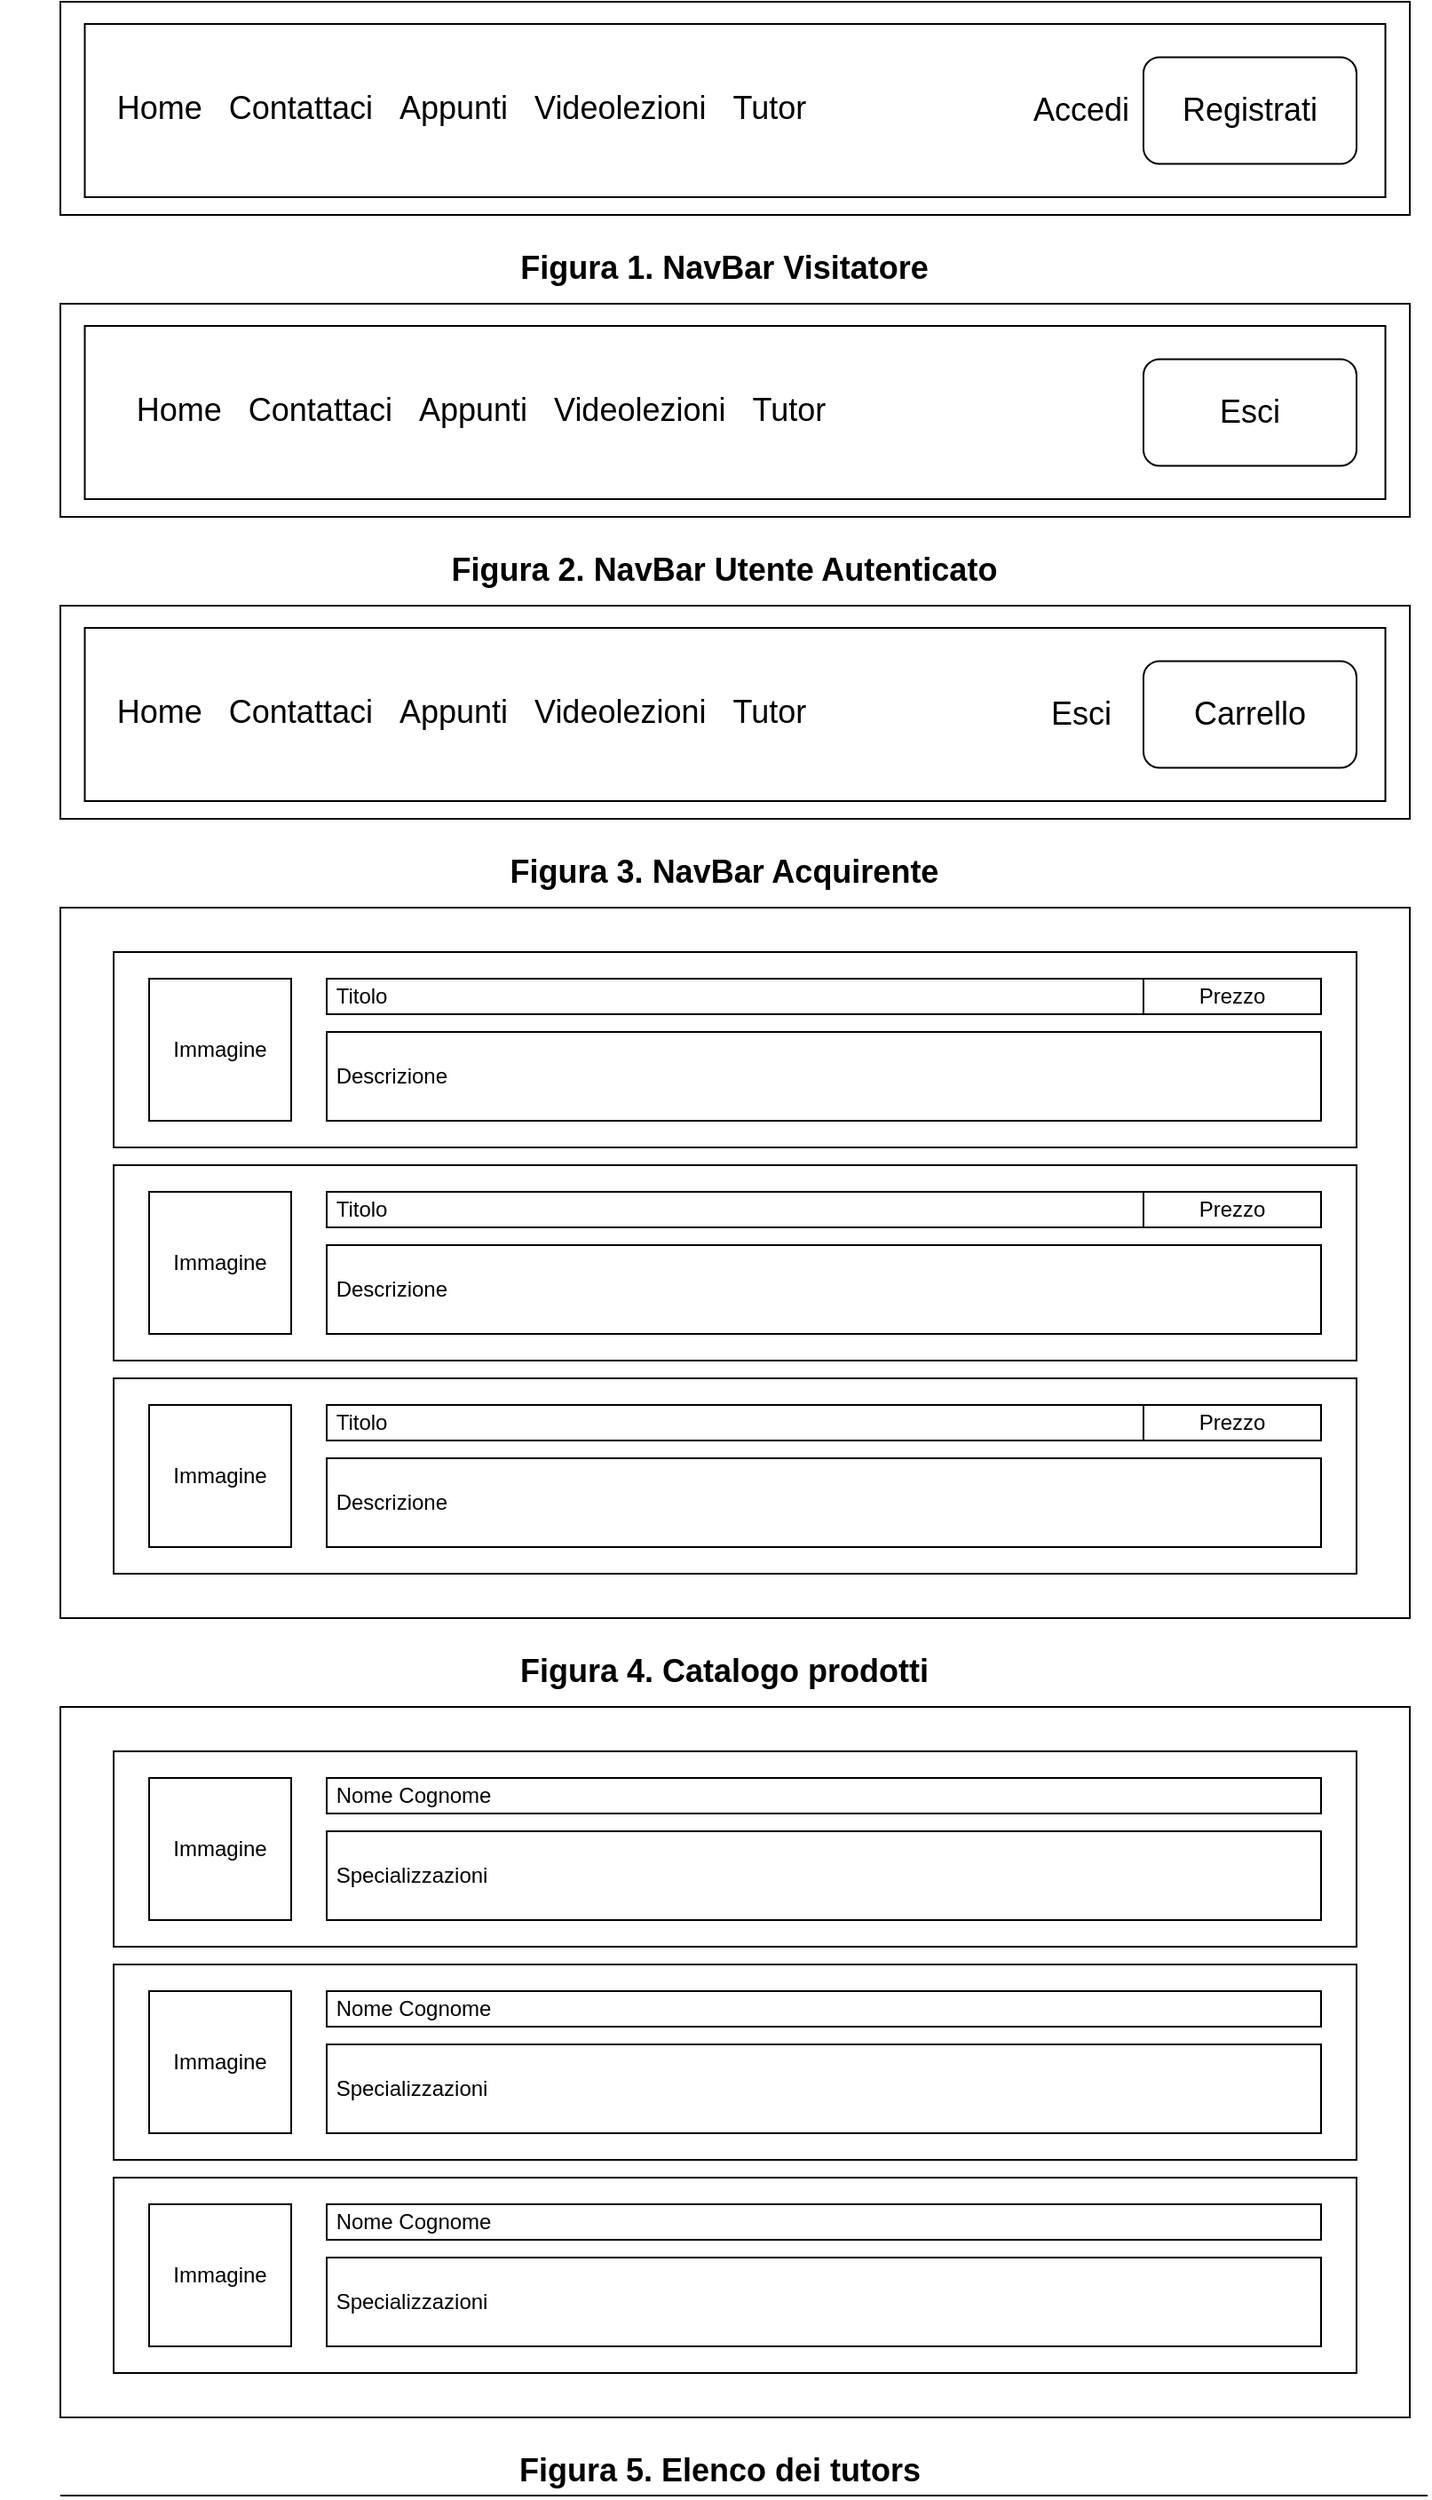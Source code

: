 <mxfile version="14.2.9" type="device" pages="8"><diagram id="8dKulXI65RYtE7t-Ro5C" name="UI-MCK-1"><mxGraphModel dx="1392" dy="585" grid="1" gridSize="10" guides="1" tooltips="1" connect="1" arrows="1" fold="1" page="1" pageScale="1" pageWidth="827" pageHeight="1169" math="0" shadow="0"><root><mxCell id="uqcSiqR_zmdyrbhnhdAm-0"/><mxCell id="uqcSiqR_zmdyrbhnhdAm-1" parent="uqcSiqR_zmdyrbhnhdAm-0"/><mxCell id="uqcSiqR_zmdyrbhnhdAm-4" value="" style="rounded=0;whiteSpace=wrap;html=1;" parent="uqcSiqR_zmdyrbhnhdAm-1" vertex="1"><mxGeometry x="40" y="40" width="760" height="120" as="geometry"/></mxCell><mxCell id="uqcSiqR_zmdyrbhnhdAm-5" value="" style="rounded=0;whiteSpace=wrap;html=1;" parent="uqcSiqR_zmdyrbhnhdAm-1" vertex="1"><mxGeometry x="53.75" y="52.5" width="732.5" height="97.5" as="geometry"/></mxCell><mxCell id="uqcSiqR_zmdyrbhnhdAm-6" value="Home&amp;nbsp; &amp;nbsp;Contattaci&amp;nbsp; &amp;nbsp;Appunti&amp;nbsp; &amp;nbsp;Videolezioni&amp;nbsp; &amp;nbsp;Tutor" style="text;html=1;strokeColor=none;fillColor=none;align=center;verticalAlign=middle;whiteSpace=wrap;rounded=0;fontSize=18;" parent="uqcSiqR_zmdyrbhnhdAm-1" vertex="1"><mxGeometry x="6" y="70" width="520" height="60" as="geometry"/></mxCell><mxCell id="uqcSiqR_zmdyrbhnhdAm-11" value="Registrati" style="rounded=1;whiteSpace=wrap;html=1;fontSize=18;" parent="uqcSiqR_zmdyrbhnhdAm-1" vertex="1"><mxGeometry x="650" y="71.25" width="120" height="60" as="geometry"/></mxCell><mxCell id="uqcSiqR_zmdyrbhnhdAm-12" value="Accedi" style="text;html=1;strokeColor=none;fillColor=none;align=center;verticalAlign=middle;whiteSpace=wrap;rounded=0;fontSize=18;" parent="uqcSiqR_zmdyrbhnhdAm-1" vertex="1"><mxGeometry x="560" y="71.25" width="110" height="60" as="geometry"/></mxCell><mxCell id="uqcSiqR_zmdyrbhnhdAm-13" value="&lt;b&gt;Figura 1. NavBar Visitatore&lt;/b&gt;" style="text;html=1;strokeColor=none;fillColor=none;align=center;verticalAlign=middle;whiteSpace=wrap;rounded=0;fontSize=18;" parent="uqcSiqR_zmdyrbhnhdAm-1" vertex="1"><mxGeometry x="254" y="180" width="320" height="20" as="geometry"/></mxCell><mxCell id="uqcSiqR_zmdyrbhnhdAm-14" value="" style="rounded=0;whiteSpace=wrap;html=1;" parent="uqcSiqR_zmdyrbhnhdAm-1" vertex="1"><mxGeometry x="40" y="210" width="760" height="120" as="geometry"/></mxCell><mxCell id="uqcSiqR_zmdyrbhnhdAm-15" value="" style="rounded=0;whiteSpace=wrap;html=1;" parent="uqcSiqR_zmdyrbhnhdAm-1" vertex="1"><mxGeometry x="53.75" y="222.5" width="732.5" height="97.5" as="geometry"/></mxCell><mxCell id="uqcSiqR_zmdyrbhnhdAm-16" value="Home&amp;nbsp; &amp;nbsp;Contattaci&amp;nbsp; &amp;nbsp;Appunti&amp;nbsp; &amp;nbsp;Videolezioni&amp;nbsp; &amp;nbsp;Tutor" style="text;html=1;strokeColor=none;fillColor=none;align=center;verticalAlign=middle;whiteSpace=wrap;rounded=0;fontSize=18;" parent="uqcSiqR_zmdyrbhnhdAm-1" vertex="1"><mxGeometry x="17" y="240" width="520" height="60" as="geometry"/></mxCell><mxCell id="uqcSiqR_zmdyrbhnhdAm-17" value="Esci" style="rounded=1;whiteSpace=wrap;html=1;fontSize=18;" parent="uqcSiqR_zmdyrbhnhdAm-1" vertex="1"><mxGeometry x="650" y="241.25" width="120" height="60" as="geometry"/></mxCell><mxCell id="uqcSiqR_zmdyrbhnhdAm-19" value="&lt;b&gt;Figura 2. NavBar Utente Autenticato&lt;/b&gt;" style="text;html=1;strokeColor=none;fillColor=none;align=center;verticalAlign=middle;whiteSpace=wrap;rounded=0;fontSize=18;" parent="uqcSiqR_zmdyrbhnhdAm-1" vertex="1"><mxGeometry x="254" y="350" width="320" height="20" as="geometry"/></mxCell><mxCell id="uqcSiqR_zmdyrbhnhdAm-20" value="" style="rounded=0;whiteSpace=wrap;html=1;" parent="uqcSiqR_zmdyrbhnhdAm-1" vertex="1"><mxGeometry x="40" y="380" width="760" height="120" as="geometry"/></mxCell><mxCell id="uqcSiqR_zmdyrbhnhdAm-21" value="" style="rounded=0;whiteSpace=wrap;html=1;" parent="uqcSiqR_zmdyrbhnhdAm-1" vertex="1"><mxGeometry x="53.75" y="392.5" width="732.5" height="97.5" as="geometry"/></mxCell><mxCell id="uqcSiqR_zmdyrbhnhdAm-22" value="Home&amp;nbsp; &amp;nbsp;Contattaci&amp;nbsp; &amp;nbsp;Appunti&amp;nbsp; &amp;nbsp;Videolezioni&amp;nbsp; &amp;nbsp;Tutor" style="text;html=1;strokeColor=none;fillColor=none;align=center;verticalAlign=middle;whiteSpace=wrap;rounded=0;fontSize=18;" parent="uqcSiqR_zmdyrbhnhdAm-1" vertex="1"><mxGeometry x="6" y="410" width="520" height="60" as="geometry"/></mxCell><mxCell id="uqcSiqR_zmdyrbhnhdAm-23" value="Carrello" style="rounded=1;whiteSpace=wrap;html=1;fontSize=18;" parent="uqcSiqR_zmdyrbhnhdAm-1" vertex="1"><mxGeometry x="650" y="411.25" width="120" height="60" as="geometry"/></mxCell><mxCell id="uqcSiqR_zmdyrbhnhdAm-24" value="Esci" style="text;html=1;strokeColor=none;fillColor=none;align=center;verticalAlign=middle;whiteSpace=wrap;rounded=0;fontSize=18;" parent="uqcSiqR_zmdyrbhnhdAm-1" vertex="1"><mxGeometry x="560" y="411.25" width="110" height="60" as="geometry"/></mxCell><mxCell id="uqcSiqR_zmdyrbhnhdAm-25" value="&lt;b&gt;Figura 3. NavBar Acquirente&lt;/b&gt;" style="text;html=1;strokeColor=none;fillColor=none;align=center;verticalAlign=middle;whiteSpace=wrap;rounded=0;fontSize=18;" parent="uqcSiqR_zmdyrbhnhdAm-1" vertex="1"><mxGeometry x="254" y="520" width="320" height="20" as="geometry"/></mxCell><mxCell id="fvJQ-SzAJHFg8Kx03J14-0" value="" style="rounded=0;whiteSpace=wrap;html=1;fontSize=12;align=left;" parent="uqcSiqR_zmdyrbhnhdAm-1" vertex="1"><mxGeometry x="40" y="550" width="760" height="400" as="geometry"/></mxCell><mxCell id="fvJQ-SzAJHFg8Kx03J14-1" value="" style="rounded=0;whiteSpace=wrap;html=1;fontSize=12;align=left;" parent="uqcSiqR_zmdyrbhnhdAm-1" vertex="1"><mxGeometry x="70" y="575" width="700" height="110" as="geometry"/></mxCell><mxCell id="fvJQ-SzAJHFg8Kx03J14-2" value="" style="rounded=0;whiteSpace=wrap;html=1;fontSize=12;align=left;" parent="uqcSiqR_zmdyrbhnhdAm-1" vertex="1"><mxGeometry x="70" y="695" width="700" height="110" as="geometry"/></mxCell><mxCell id="fvJQ-SzAJHFg8Kx03J14-3" value="" style="rounded=0;whiteSpace=wrap;html=1;fontSize=12;align=left;" parent="uqcSiqR_zmdyrbhnhdAm-1" vertex="1"><mxGeometry x="70" y="815" width="700" height="110" as="geometry"/></mxCell><mxCell id="fvJQ-SzAJHFg8Kx03J14-4" value="&amp;nbsp;Titolo" style="rounded=0;whiteSpace=wrap;html=1;fontSize=12;align=left;" parent="uqcSiqR_zmdyrbhnhdAm-1" vertex="1"><mxGeometry x="190" y="590" width="560" height="20" as="geometry"/></mxCell><mxCell id="fvJQ-SzAJHFg8Kx03J14-5" value="&amp;nbsp;Descrizione" style="rounded=0;whiteSpace=wrap;html=1;fontSize=12;align=left;" parent="uqcSiqR_zmdyrbhnhdAm-1" vertex="1"><mxGeometry x="190" y="620" width="560" height="50" as="geometry"/></mxCell><mxCell id="fvJQ-SzAJHFg8Kx03J14-6" value="&amp;nbsp;Descrizione" style="rounded=0;whiteSpace=wrap;html=1;fontSize=12;align=left;" parent="uqcSiqR_zmdyrbhnhdAm-1" vertex="1"><mxGeometry x="190" y="740" width="560" height="50" as="geometry"/></mxCell><mxCell id="fvJQ-SzAJHFg8Kx03J14-7" value="&amp;nbsp;Titolo" style="rounded=0;whiteSpace=wrap;html=1;fontSize=12;align=left;" parent="uqcSiqR_zmdyrbhnhdAm-1" vertex="1"><mxGeometry x="190" y="710" width="560" height="20" as="geometry"/></mxCell><mxCell id="fvJQ-SzAJHFg8Kx03J14-8" value="&amp;nbsp;Titolo" style="rounded=0;whiteSpace=wrap;html=1;fontSize=12;align=left;" parent="uqcSiqR_zmdyrbhnhdAm-1" vertex="1"><mxGeometry x="190" y="830" width="560" height="20" as="geometry"/></mxCell><mxCell id="fvJQ-SzAJHFg8Kx03J14-9" value="&amp;nbsp;Descrizione" style="rounded=0;whiteSpace=wrap;html=1;fontSize=12;align=left;" parent="uqcSiqR_zmdyrbhnhdAm-1" vertex="1"><mxGeometry x="190" y="860" width="560" height="50" as="geometry"/></mxCell><mxCell id="fvJQ-SzAJHFg8Kx03J14-10" value="Prezzo" style="rounded=0;whiteSpace=wrap;html=1;fontSize=12;align=center;" parent="uqcSiqR_zmdyrbhnhdAm-1" vertex="1"><mxGeometry x="650" y="590" width="100" height="20" as="geometry"/></mxCell><mxCell id="fvJQ-SzAJHFg8Kx03J14-11" value="Prezzo" style="rounded=0;whiteSpace=wrap;html=1;fontSize=12;align=center;" parent="uqcSiqR_zmdyrbhnhdAm-1" vertex="1"><mxGeometry x="650" y="710" width="100" height="20" as="geometry"/></mxCell><mxCell id="fvJQ-SzAJHFg8Kx03J14-12" value="Prezzo" style="rounded=0;whiteSpace=wrap;html=1;fontSize=12;align=center;" parent="uqcSiqR_zmdyrbhnhdAm-1" vertex="1"><mxGeometry x="650" y="830" width="100" height="20" as="geometry"/></mxCell><mxCell id="fvJQ-SzAJHFg8Kx03J14-13" value="Immagine" style="whiteSpace=wrap;html=1;aspect=fixed;fontSize=12;" parent="uqcSiqR_zmdyrbhnhdAm-1" vertex="1"><mxGeometry x="90" y="590" width="80" height="80" as="geometry"/></mxCell><mxCell id="fvJQ-SzAJHFg8Kx03J14-14" value="Immagine" style="whiteSpace=wrap;html=1;aspect=fixed;fontSize=12;" parent="uqcSiqR_zmdyrbhnhdAm-1" vertex="1"><mxGeometry x="90" y="710" width="80" height="80" as="geometry"/></mxCell><mxCell id="fvJQ-SzAJHFg8Kx03J14-15" value="Immagine" style="whiteSpace=wrap;html=1;aspect=fixed;fontSize=12;" parent="uqcSiqR_zmdyrbhnhdAm-1" vertex="1"><mxGeometry x="90" y="830" width="80" height="80" as="geometry"/></mxCell><mxCell id="fvJQ-SzAJHFg8Kx03J14-16" value="&lt;b&gt;Figura 4. Catalogo prodotti&lt;/b&gt;" style="text;html=1;strokeColor=none;fillColor=none;align=center;verticalAlign=middle;whiteSpace=wrap;rounded=0;fontSize=18;" parent="uqcSiqR_zmdyrbhnhdAm-1" vertex="1"><mxGeometry x="154" y="970" width="520" height="20" as="geometry"/></mxCell><mxCell id="fvJQ-SzAJHFg8Kx03J14-17" value="" style="rounded=0;whiteSpace=wrap;html=1;fontSize=12;align=left;" parent="uqcSiqR_zmdyrbhnhdAm-1" vertex="1"><mxGeometry x="40" y="1000" width="760" height="400" as="geometry"/></mxCell><mxCell id="fvJQ-SzAJHFg8Kx03J14-18" value="" style="rounded=0;whiteSpace=wrap;html=1;fontSize=12;align=left;" parent="uqcSiqR_zmdyrbhnhdAm-1" vertex="1"><mxGeometry x="70" y="1025" width="700" height="110" as="geometry"/></mxCell><mxCell id="fvJQ-SzAJHFg8Kx03J14-19" value="" style="rounded=0;whiteSpace=wrap;html=1;fontSize=12;align=left;" parent="uqcSiqR_zmdyrbhnhdAm-1" vertex="1"><mxGeometry x="70" y="1145" width="700" height="110" as="geometry"/></mxCell><mxCell id="fvJQ-SzAJHFg8Kx03J14-20" value="" style="rounded=0;whiteSpace=wrap;html=1;fontSize=12;align=left;" parent="uqcSiqR_zmdyrbhnhdAm-1" vertex="1"><mxGeometry x="70" y="1265" width="700" height="110" as="geometry"/></mxCell><mxCell id="fvJQ-SzAJHFg8Kx03J14-21" value="&amp;nbsp;Nome Cognome" style="rounded=0;whiteSpace=wrap;html=1;fontSize=12;align=left;" parent="uqcSiqR_zmdyrbhnhdAm-1" vertex="1"><mxGeometry x="190" y="1040" width="560" height="20" as="geometry"/></mxCell><mxCell id="fvJQ-SzAJHFg8Kx03J14-22" value="&amp;nbsp;Specializzazioni" style="rounded=0;whiteSpace=wrap;html=1;fontSize=12;align=left;" parent="uqcSiqR_zmdyrbhnhdAm-1" vertex="1"><mxGeometry x="190" y="1070" width="560" height="50" as="geometry"/></mxCell><mxCell id="fvJQ-SzAJHFg8Kx03J14-23" value="&amp;nbsp;Specializzazioni" style="rounded=0;whiteSpace=wrap;html=1;fontSize=12;align=left;" parent="uqcSiqR_zmdyrbhnhdAm-1" vertex="1"><mxGeometry x="190" y="1190" width="560" height="50" as="geometry"/></mxCell><mxCell id="fvJQ-SzAJHFg8Kx03J14-24" value="&amp;nbsp;Nome Cognome" style="rounded=0;whiteSpace=wrap;html=1;fontSize=12;align=left;" parent="uqcSiqR_zmdyrbhnhdAm-1" vertex="1"><mxGeometry x="190" y="1160" width="560" height="20" as="geometry"/></mxCell><mxCell id="fvJQ-SzAJHFg8Kx03J14-25" value="&amp;nbsp;Nome Cognome" style="rounded=0;whiteSpace=wrap;html=1;fontSize=12;align=left;" parent="uqcSiqR_zmdyrbhnhdAm-1" vertex="1"><mxGeometry x="190" y="1280" width="560" height="20" as="geometry"/></mxCell><mxCell id="fvJQ-SzAJHFg8Kx03J14-26" value="&amp;nbsp;Specializzazioni" style="rounded=0;whiteSpace=wrap;html=1;fontSize=12;align=left;" parent="uqcSiqR_zmdyrbhnhdAm-1" vertex="1"><mxGeometry x="190" y="1310" width="560" height="50" as="geometry"/></mxCell><mxCell id="fvJQ-SzAJHFg8Kx03J14-27" value="Immagine" style="whiteSpace=wrap;html=1;aspect=fixed;fontSize=12;" parent="uqcSiqR_zmdyrbhnhdAm-1" vertex="1"><mxGeometry x="90" y="1040" width="80" height="80" as="geometry"/></mxCell><mxCell id="fvJQ-SzAJHFg8Kx03J14-28" value="Immagine" style="whiteSpace=wrap;html=1;aspect=fixed;fontSize=12;" parent="uqcSiqR_zmdyrbhnhdAm-1" vertex="1"><mxGeometry x="90" y="1160" width="80" height="80" as="geometry"/></mxCell><mxCell id="fvJQ-SzAJHFg8Kx03J14-29" value="Immagine" style="whiteSpace=wrap;html=1;aspect=fixed;fontSize=12;" parent="uqcSiqR_zmdyrbhnhdAm-1" vertex="1"><mxGeometry x="90" y="1280" width="80" height="80" as="geometry"/></mxCell><mxCell id="fvJQ-SzAJHFg8Kx03J14-30" value="&lt;b&gt;Figura 5. Elenco dei tutors&amp;nbsp;&lt;/b&gt;" style="text;html=1;strokeColor=none;fillColor=none;align=center;verticalAlign=middle;whiteSpace=wrap;rounded=0;fontSize=18;" parent="uqcSiqR_zmdyrbhnhdAm-1" vertex="1"><mxGeometry x="154" y="1420" width="520" height="20" as="geometry"/></mxCell><mxCell id="2WfgYa4J9FBgdXgcddr5-0" value="" style="endArrow=none;html=1;fontSize=12;" parent="uqcSiqR_zmdyrbhnhdAm-1" edge="1"><mxGeometry width="50" height="50" relative="1" as="geometry"><mxPoint x="40" y="1444" as="sourcePoint"/><mxPoint x="810" y="1444" as="targetPoint"/></mxGeometry></mxCell></root></mxGraphModel></diagram><diagram name="UI-MCK-2" id="TOOEQTWfdrU0ON_OkHJV"><mxGraphModel dx="1193" dy="436" grid="1" gridSize="10" guides="1" tooltips="1" connect="1" arrows="1" fold="1" page="1" pageScale="1" pageWidth="827" pageHeight="1169" math="0" shadow="0"><root><mxCell id="fu7DrzhFLLSizN5sCyJW-0"/><mxCell id="fu7DrzhFLLSizN5sCyJW-1" parent="fu7DrzhFLLSizN5sCyJW-0"/><mxCell id="fu7DrzhFLLSizN5sCyJW-12" value="&lt;b&gt;Figura 6. Form Registrazione&lt;/b&gt;" style="text;html=1;strokeColor=none;fillColor=none;align=center;verticalAlign=middle;whiteSpace=wrap;rounded=0;fontSize=18;" parent="fu7DrzhFLLSizN5sCyJW-1" vertex="1"><mxGeometry x="254" y="370" width="320" height="20" as="geometry"/></mxCell><mxCell id="fu7DrzhFLLSizN5sCyJW-50" value="" style="endArrow=none;html=1;fontSize=12;" parent="fu7DrzhFLLSizN5sCyJW-1" edge="1"><mxGeometry width="50" height="50" relative="1" as="geometry"><mxPoint x="40" y="1600" as="sourcePoint"/><mxPoint x="810" y="1600" as="targetPoint"/></mxGeometry></mxCell><mxCell id="E_C6v_jMgffGmOXk8dXJ-0" value="" style="rounded=0;whiteSpace=wrap;html=1;" parent="fu7DrzhFLLSizN5sCyJW-1" vertex="1"><mxGeometry x="40" y="40" width="760" height="320" as="geometry"/></mxCell><mxCell id="E_C6v_jMgffGmOXk8dXJ-1" value="" style="rounded=0;whiteSpace=wrap;html=1;" parent="fu7DrzhFLLSizN5sCyJW-1" vertex="1"><mxGeometry x="50" y="50" width="740" height="300" as="geometry"/></mxCell><mxCell id="E_C6v_jMgffGmOXk8dXJ-2" value="&amp;nbsp;Password" style="rounded=1;whiteSpace=wrap;html=1;align=left;fontSize=15;" parent="fu7DrzhFLLSizN5sCyJW-1" vertex="1"><mxGeometry x="80" y="165" width="320" height="30" as="geometry"/></mxCell><mxCell id="E_C6v_jMgffGmOXk8dXJ-3" value="&amp;nbsp;Nome" style="rounded=1;whiteSpace=wrap;html=1;fontSize=15;align=left;" parent="fu7DrzhFLLSizN5sCyJW-1" vertex="1"><mxGeometry x="80" y="70" width="320" height="30" as="geometry"/></mxCell><mxCell id="E_C6v_jMgffGmOXk8dXJ-4" value="&amp;nbsp;Cognome" style="rounded=1;whiteSpace=wrap;html=1;fontSize=15;align=left;" parent="fu7DrzhFLLSizN5sCyJW-1" vertex="1"><mxGeometry x="440" y="70" width="320" height="30" as="geometry"/></mxCell><mxCell id="E_C6v_jMgffGmOXk8dXJ-5" value="&amp;nbsp;Indirizzo e-mail" style="rounded=1;whiteSpace=wrap;html=1;fontSize=15;align=left;" parent="fu7DrzhFLLSizN5sCyJW-1" vertex="1"><mxGeometry x="80" y="120" width="320" height="30" as="geometry"/></mxCell><mxCell id="E_C6v_jMgffGmOXk8dXJ-6" value="&amp;nbsp;Data di Nascita" style="rounded=1;whiteSpace=wrap;html=1;fontSize=15;align=left;" parent="fu7DrzhFLLSizN5sCyJW-1" vertex="1"><mxGeometry x="440" y="120" width="320" height="30" as="geometry"/></mxCell><mxCell id="E_C6v_jMgffGmOXk8dXJ-7" value="" style="rounded=1;whiteSpace=wrap;html=1;fontSize=15;align=left;" parent="fu7DrzhFLLSizN5sCyJW-1" vertex="1"><mxGeometry x="254" y="236" width="320" height="30" as="geometry"/></mxCell><mxCell id="E_C6v_jMgffGmOXk8dXJ-8" value="REGISTRATI" style="rounded=1;whiteSpace=wrap;html=1;fontSize=15;align=center;" parent="fu7DrzhFLLSizN5sCyJW-1" vertex="1"><mxGeometry x="260" y="310" width="320" height="30" as="geometry"/></mxCell><mxCell id="E_C6v_jMgffGmOXk8dXJ-9" value="" style="whiteSpace=wrap;html=1;aspect=fixed;fontSize=15;align=left;" parent="fu7DrzhFLLSizN5sCyJW-1" vertex="1"><mxGeometry x="264" y="280" width="20" height="20" as="geometry"/></mxCell><mxCell id="E_C6v_jMgffGmOXk8dXJ-10" value="" style="whiteSpace=wrap;html=1;aspect=fixed;fontSize=15;align=left;" parent="fu7DrzhFLLSizN5sCyJW-1" vertex="1"><mxGeometry x="284" y="241" width="20" height="20" as="geometry"/></mxCell><mxCell id="E_C6v_jMgffGmOXk8dXJ-11" value="Acquirente" style="text;html=1;strokeColor=none;fillColor=none;align=center;verticalAlign=middle;whiteSpace=wrap;rounded=0;fontSize=15;" parent="fu7DrzhFLLSizN5sCyJW-1" vertex="1"><mxGeometry x="334" y="241" width="40" height="20" as="geometry"/></mxCell><mxCell id="E_C6v_jMgffGmOXk8dXJ-12" value="" style="whiteSpace=wrap;html=1;aspect=fixed;fontSize=15;align=left;" parent="fu7DrzhFLLSizN5sCyJW-1" vertex="1"><mxGeometry x="434" y="241" width="20" height="20" as="geometry"/></mxCell><mxCell id="E_C6v_jMgffGmOXk8dXJ-13" value="Venditore" style="text;html=1;strokeColor=none;fillColor=none;align=center;verticalAlign=middle;whiteSpace=wrap;rounded=0;fontSize=15;" parent="fu7DrzhFLLSizN5sCyJW-1" vertex="1"><mxGeometry x="484" y="241" width="40" height="20" as="geometry"/></mxCell><mxCell id="E_C6v_jMgffGmOXk8dXJ-14" value="Dichiaro di aver letto e compreso le&amp;nbsp;&lt;font color=&quot;#3333ff&quot;&gt;&lt;u&gt;condizioni d'uso.&lt;/u&gt;&lt;/font&gt;" style="text;html=1;strokeColor=none;fillColor=none;align=center;verticalAlign=middle;whiteSpace=wrap;rounded=0;fontSize=12;" parent="fu7DrzhFLLSizN5sCyJW-1" vertex="1"><mxGeometry x="254" y="280" width="360" height="20" as="geometry"/></mxCell><mxCell id="E_C6v_jMgffGmOXk8dXJ-15" value="&amp;nbsp;Conferma password" style="rounded=1;whiteSpace=wrap;html=1;align=left;fontSize=15;" parent="fu7DrzhFLLSizN5sCyJW-1" vertex="1"><mxGeometry x="440" y="165" width="320" height="30" as="geometry"/></mxCell><mxCell id="E_C6v_jMgffGmOXk8dXJ-16" value="Che tipo di account vuoi creare?" style="text;html=1;strokeColor=none;fillColor=none;align=center;verticalAlign=middle;whiteSpace=wrap;rounded=0;fontSize=12;" parent="fu7DrzhFLLSizN5sCyJW-1" vertex="1"><mxGeometry x="234" y="206" width="360" height="20" as="geometry"/></mxCell><mxCell id="OGYeAYmP34SxVA4k_PZB-0" value="" style="rounded=0;whiteSpace=wrap;html=1;" parent="fu7DrzhFLLSizN5sCyJW-1" vertex="1"><mxGeometry x="40" y="410" width="760" height="220" as="geometry"/></mxCell><mxCell id="OGYeAYmP34SxVA4k_PZB-1" value="" style="rounded=0;whiteSpace=wrap;html=1;" parent="fu7DrzhFLLSizN5sCyJW-1" vertex="1"><mxGeometry x="50" y="420" width="740" height="200" as="geometry"/></mxCell><mxCell id="OGYeAYmP34SxVA4k_PZB-2" value="" style="rounded=1;whiteSpace=wrap;html=1;align=left;fontSize=15;" parent="fu7DrzhFLLSizN5sCyJW-1" vertex="1"><mxGeometry x="360" y="440" width="320" height="30" as="geometry"/></mxCell><mxCell id="OGYeAYmP34SxVA4k_PZB-3" value="" style="rounded=1;whiteSpace=wrap;html=1;align=left;fontSize=15;" parent="fu7DrzhFLLSizN5sCyJW-1" vertex="1"><mxGeometry x="360" y="480" width="320" height="30" as="geometry"/></mxCell><mxCell id="OGYeAYmP34SxVA4k_PZB-4" value="" style="rounded=1;whiteSpace=wrap;html=1;fontSize=15;align=left;" parent="fu7DrzhFLLSizN5sCyJW-1" vertex="1"><mxGeometry x="360" y="520" width="320" height="30" as="geometry"/></mxCell><mxCell id="OGYeAYmP34SxVA4k_PZB-5" value="AGGIUNGI" style="rounded=1;whiteSpace=wrap;html=1;fontSize=15;align=center;" parent="fu7DrzhFLLSizN5sCyJW-1" vertex="1"><mxGeometry x="250" y="570" width="320" height="30" as="geometry"/></mxCell><mxCell id="OGYeAYmP34SxVA4k_PZB-6" value="&lt;b&gt;Figura 7. Form aggiungi carta di credito&lt;/b&gt;" style="text;html=1;strokeColor=none;fillColor=none;align=center;verticalAlign=middle;whiteSpace=wrap;rounded=0;fontSize=18;" parent="fu7DrzhFLLSizN5sCyJW-1" vertex="1"><mxGeometry x="211" y="640" width="406" height="20" as="geometry"/></mxCell><mxCell id="k9tHNp9ImZtFuwQDN_s8-0" value="&lt;b&gt;Figura 8. Form contattaci&lt;/b&gt;" style="text;html=1;strokeColor=none;fillColor=none;align=center;verticalAlign=middle;whiteSpace=wrap;rounded=0;fontSize=18;" parent="fu7DrzhFLLSizN5sCyJW-1" vertex="1"><mxGeometry x="264" y="1010" width="320" height="20" as="geometry"/></mxCell><mxCell id="k9tHNp9ImZtFuwQDN_s8-1" value="" style="rounded=0;whiteSpace=wrap;html=1;" parent="fu7DrzhFLLSizN5sCyJW-1" vertex="1"><mxGeometry x="40" y="680" width="760" height="320" as="geometry"/></mxCell><mxCell id="k9tHNp9ImZtFuwQDN_s8-2" value="" style="rounded=0;whiteSpace=wrap;html=1;" parent="fu7DrzhFLLSizN5sCyJW-1" vertex="1"><mxGeometry x="50" y="690" width="740" height="300" as="geometry"/></mxCell><mxCell id="k9tHNp9ImZtFuwQDN_s8-3" value="&amp;nbsp;Messaggio" style="rounded=1;whiteSpace=wrap;html=1;align=left;fontSize=15;" parent="fu7DrzhFLLSizN5sCyJW-1" vertex="1"><mxGeometry x="80" y="860" width="680" height="70" as="geometry"/></mxCell><mxCell id="k9tHNp9ImZtFuwQDN_s8-4" value="&amp;nbsp;Nome" style="rounded=1;whiteSpace=wrap;html=1;fontSize=15;align=left;" parent="fu7DrzhFLLSizN5sCyJW-1" vertex="1"><mxGeometry x="80" y="710" width="680" height="30" as="geometry"/></mxCell><mxCell id="k9tHNp9ImZtFuwQDN_s8-5" value="&amp;nbsp;Cognome" style="rounded=1;whiteSpace=wrap;html=1;fontSize=15;align=left;" parent="fu7DrzhFLLSizN5sCyJW-1" vertex="1"><mxGeometry x="80" y="760" width="680" height="30" as="geometry"/></mxCell><mxCell id="k9tHNp9ImZtFuwQDN_s8-6" value="&amp;nbsp;Indirizzo e-mail" style="rounded=1;whiteSpace=wrap;html=1;fontSize=15;align=left;" parent="fu7DrzhFLLSizN5sCyJW-1" vertex="1"><mxGeometry x="80" y="810" width="680" height="30" as="geometry"/></mxCell><mxCell id="k9tHNp9ImZtFuwQDN_s8-18" value="INVIA" style="rounded=1;whiteSpace=wrap;html=1;fontSize=15;align=center;" parent="fu7DrzhFLLSizN5sCyJW-1" vertex="1"><mxGeometry x="314" y="950" width="200" height="30" as="geometry"/></mxCell><mxCell id="sh9Br40e4RA5KJBYDeML-6" value="" style="rounded=0;whiteSpace=wrap;html=1;" parent="fu7DrzhFLLSizN5sCyJW-1" vertex="1"><mxGeometry x="40" y="1040" width="760" height="230" as="geometry"/></mxCell><mxCell id="sh9Br40e4RA5KJBYDeML-7" value="" style="rounded=0;whiteSpace=wrap;html=1;" parent="fu7DrzhFLLSizN5sCyJW-1" vertex="1"><mxGeometry x="50" y="1050" width="740" height="210" as="geometry"/></mxCell><mxCell id="sh9Br40e4RA5KJBYDeML-8" value="" style="rounded=1;whiteSpace=wrap;html=1;align=left;fontSize=15;" parent="fu7DrzhFLLSizN5sCyJW-1" vertex="1"><mxGeometry x="334" y="1070" width="320" height="30" as="geometry"/></mxCell><mxCell id="sh9Br40e4RA5KJBYDeML-9" value="" style="rounded=1;whiteSpace=wrap;html=1;align=left;fontSize=15;" parent="fu7DrzhFLLSizN5sCyJW-1" vertex="1"><mxGeometry x="334" y="1120" width="320" height="30" as="geometry"/></mxCell><mxCell id="sh9Br40e4RA5KJBYDeML-11" value="CONFERMA" style="rounded=1;whiteSpace=wrap;html=1;fontSize=15;align=center;" parent="fu7DrzhFLLSizN5sCyJW-1" vertex="1"><mxGeometry x="250" y="1220" width="320" height="30" as="geometry"/></mxCell><mxCell id="sh9Br40e4RA5KJBYDeML-12" value="&lt;b&gt;Figura 9. Form modifica e-mail&lt;/b&gt;" style="text;html=1;strokeColor=none;fillColor=none;align=center;verticalAlign=middle;whiteSpace=wrap;rounded=0;fontSize=18;" parent="fu7DrzhFLLSizN5sCyJW-1" vertex="1"><mxGeometry x="217" y="1280" width="406" height="20" as="geometry"/></mxCell><mxCell id="sh9Br40e4RA5KJBYDeML-18" value="&lt;b&gt;Figura 10. Form modifica password&lt;/b&gt;" style="text;html=1;strokeColor=none;fillColor=none;align=center;verticalAlign=middle;whiteSpace=wrap;rounded=0;fontSize=18;" parent="fu7DrzhFLLSizN5sCyJW-1" vertex="1"><mxGeometry x="211" y="1560" width="406" height="20" as="geometry"/></mxCell><mxCell id="LAj2LGIgZGej6V48OnNb-1" value="" style="rounded=1;whiteSpace=wrap;html=1;align=left;fontSize=15;" parent="fu7DrzhFLLSizN5sCyJW-1" vertex="1"><mxGeometry x="334" y="1169" width="320" height="30" as="geometry"/></mxCell><mxCell id="LAj2LGIgZGej6V48OnNb-8" value="" style="rounded=0;whiteSpace=wrap;html=1;" parent="fu7DrzhFLLSizN5sCyJW-1" vertex="1"><mxGeometry x="40" y="1320" width="760" height="230" as="geometry"/></mxCell><mxCell id="LAj2LGIgZGej6V48OnNb-9" value="" style="rounded=0;whiteSpace=wrap;html=1;" parent="fu7DrzhFLLSizN5sCyJW-1" vertex="1"><mxGeometry x="50" y="1330" width="740" height="210" as="geometry"/></mxCell><mxCell id="LAj2LGIgZGej6V48OnNb-10" value="" style="rounded=1;whiteSpace=wrap;html=1;align=left;fontSize=15;" parent="fu7DrzhFLLSizN5sCyJW-1" vertex="1"><mxGeometry x="334" y="1350" width="320" height="30" as="geometry"/></mxCell><mxCell id="LAj2LGIgZGej6V48OnNb-11" value="" style="rounded=1;whiteSpace=wrap;html=1;align=left;fontSize=15;" parent="fu7DrzhFLLSizN5sCyJW-1" vertex="1"><mxGeometry x="334" y="1400" width="320" height="30" as="geometry"/></mxCell><mxCell id="LAj2LGIgZGej6V48OnNb-12" value="CONFERMA" style="rounded=1;whiteSpace=wrap;html=1;fontSize=15;align=center;" parent="fu7DrzhFLLSizN5sCyJW-1" vertex="1"><mxGeometry x="250" y="1500" width="320" height="30" as="geometry"/></mxCell><mxCell id="LAj2LGIgZGej6V48OnNb-13" value="" style="rounded=1;whiteSpace=wrap;html=1;align=left;fontSize=15;" parent="fu7DrzhFLLSizN5sCyJW-1" vertex="1"><mxGeometry x="334" y="1449" width="320" height="30" as="geometry"/></mxCell><mxCell id="S1984KSwDypslK6H9GCo-0" value="&lt;font style=&quot;font-size: 14px&quot;&gt;Password attiva&lt;/font&gt;" style="text;html=1;align=center;verticalAlign=middle;resizable=0;points=[];autosize=1;" parent="fu7DrzhFLLSizN5sCyJW-1" vertex="1"><mxGeometry x="90" y="1355" width="110" height="20" as="geometry"/></mxCell><mxCell id="S1984KSwDypslK6H9GCo-1" value="&lt;font style=&quot;font-size: 14px&quot;&gt;Ripeti password&lt;/font&gt;" style="text;html=1;align=center;verticalAlign=middle;resizable=0;points=[];autosize=1;" parent="fu7DrzhFLLSizN5sCyJW-1" vertex="1"><mxGeometry x="85" y="1454" width="120" height="20" as="geometry"/></mxCell><mxCell id="S1984KSwDypslK6H9GCo-2" value="&lt;font style=&quot;font-size: 14px&quot;&gt;Nuova Password&lt;/font&gt;" style="text;html=1;align=center;verticalAlign=middle;resizable=0;points=[];autosize=1;" parent="fu7DrzhFLLSizN5sCyJW-1" vertex="1"><mxGeometry x="85" y="1405" width="120" height="20" as="geometry"/></mxCell><mxCell id="S1984KSwDypslK6H9GCo-3" value="&lt;font style=&quot;font-size: 14px&quot;&gt;E-mail attiva&lt;/font&gt;" style="text;html=1;align=center;verticalAlign=middle;resizable=0;points=[];autosize=1;" parent="fu7DrzhFLLSizN5sCyJW-1" vertex="1"><mxGeometry x="100" y="1075" width="90" height="20" as="geometry"/></mxCell><mxCell id="S1984KSwDypslK6H9GCo-4" value="&lt;span style=&quot;font-size: 14px&quot;&gt;Nuova e-mail&lt;/span&gt;" style="text;html=1;align=center;verticalAlign=middle;resizable=0;points=[];autosize=1;" parent="fu7DrzhFLLSizN5sCyJW-1" vertex="1"><mxGeometry x="95" y="1125" width="100" height="20" as="geometry"/></mxCell><mxCell id="S1984KSwDypslK6H9GCo-5" value="&lt;font style=&quot;font-size: 14px&quot;&gt;Password&lt;/font&gt;" style="text;html=1;align=center;verticalAlign=middle;resizable=0;points=[];autosize=1;" parent="fu7DrzhFLLSizN5sCyJW-1" vertex="1"><mxGeometry x="105" y="1174" width="80" height="20" as="geometry"/></mxCell><mxCell id="S1984KSwDypslK6H9GCo-7" value="&lt;span style=&quot;font-size: 14px&quot;&gt;Nome Intestatario&lt;/span&gt;" style="text;html=1;align=center;verticalAlign=middle;resizable=0;points=[];autosize=1;" parent="fu7DrzhFLLSizN5sCyJW-1" vertex="1"><mxGeometry x="75" y="445" width="130" height="20" as="geometry"/></mxCell><mxCell id="S1984KSwDypslK6H9GCo-9" value="&lt;span style=&quot;font-size: 14px&quot;&gt;Numero carta&lt;/span&gt;" style="text;html=1;align=center;verticalAlign=middle;resizable=0;points=[];autosize=1;" parent="fu7DrzhFLLSizN5sCyJW-1" vertex="1"><mxGeometry x="90" y="485" width="100" height="20" as="geometry"/></mxCell><mxCell id="S1984KSwDypslK6H9GCo-10" value="&lt;span style=&quot;font-size: 14px&quot;&gt;Scadenza&lt;/span&gt;" style="text;html=1;align=center;verticalAlign=middle;resizable=0;points=[];autosize=1;" parent="fu7DrzhFLLSizN5sCyJW-1" vertex="1"><mxGeometry x="100" y="525" width="80" height="20" as="geometry"/></mxCell></root></mxGraphModel></diagram><diagram name="UI-MCK-3" id="rtHpiPMn3NRbphatnjcX"><mxGraphModel dx="835" dy="305" grid="1" gridSize="10" guides="1" tooltips="1" connect="1" arrows="1" fold="1" page="1" pageScale="1" pageWidth="827" pageHeight="1169" math="0" shadow="0"><root><mxCell id="vIAfNwPoF-ufDyXcMthB-0"/><mxCell id="vIAfNwPoF-ufDyXcMthB-1" parent="vIAfNwPoF-ufDyXcMthB-0"/><mxCell id="vIAfNwPoF-ufDyXcMthB-67" value="" style="rounded=0;whiteSpace=wrap;html=1;" parent="vIAfNwPoF-ufDyXcMthB-1" vertex="1"><mxGeometry x="34" y="40" width="760" height="180" as="geometry"/></mxCell><mxCell id="vIAfNwPoF-ufDyXcMthB-68" value="" style="rounded=0;whiteSpace=wrap;html=1;" parent="vIAfNwPoF-ufDyXcMthB-1" vertex="1"><mxGeometry x="44" y="50" width="740" height="160" as="geometry"/></mxCell><mxCell id="vIAfNwPoF-ufDyXcMthB-70" value="CARICA" style="rounded=1;whiteSpace=wrap;html=1;fontSize=15;align=center;" parent="vIAfNwPoF-ufDyXcMthB-1" vertex="1"><mxGeometry x="389" y="80" width="112" height="30" as="geometry"/></mxCell><mxCell id="vIAfNwPoF-ufDyXcMthB-71" value="&lt;b&gt;Figura 11. Form caricare immagine di profilo&lt;/b&gt;" style="text;html=1;strokeColor=none;fillColor=none;align=center;verticalAlign=middle;whiteSpace=wrap;rounded=0;fontSize=18;" parent="vIAfNwPoF-ufDyXcMthB-1" vertex="1"><mxGeometry x="205" y="230" width="406" height="20" as="geometry"/></mxCell><mxCell id="vIAfNwPoF-ufDyXcMthB-72" value="&lt;b&gt;Figura 12. Form inviare un ticket&lt;/b&gt;" style="text;html=1;strokeColor=none;fillColor=none;align=center;verticalAlign=middle;whiteSpace=wrap;rounded=0;fontSize=18;" parent="vIAfNwPoF-ufDyXcMthB-1" vertex="1"><mxGeometry x="254" y="500" width="320" height="20" as="geometry"/></mxCell><mxCell id="vIAfNwPoF-ufDyXcMthB-73" value="" style="rounded=0;whiteSpace=wrap;html=1;" parent="vIAfNwPoF-ufDyXcMthB-1" vertex="1"><mxGeometry x="34" y="260" width="760" height="220" as="geometry"/></mxCell><mxCell id="vIAfNwPoF-ufDyXcMthB-74" value="" style="rounded=0;whiteSpace=wrap;html=1;" parent="vIAfNwPoF-ufDyXcMthB-1" vertex="1"><mxGeometry x="44" y="270" width="740" height="200" as="geometry"/></mxCell><mxCell id="vIAfNwPoF-ufDyXcMthB-75" value="&amp;nbsp;Messaggio" style="rounded=1;whiteSpace=wrap;html=1;align=left;fontSize=15;" parent="vIAfNwPoF-ufDyXcMthB-1" vertex="1"><mxGeometry x="74" y="340" width="680" height="70" as="geometry"/></mxCell><mxCell id="vIAfNwPoF-ufDyXcMthB-76" value="&amp;nbsp;Oggetto" style="rounded=1;whiteSpace=wrap;html=1;fontSize=15;align=left;" parent="vIAfNwPoF-ufDyXcMthB-1" vertex="1"><mxGeometry x="74" y="290" width="680" height="30" as="geometry"/></mxCell><mxCell id="vIAfNwPoF-ufDyXcMthB-77" value="INVIA" style="rounded=1;whiteSpace=wrap;html=1;fontSize=15;align=center;" parent="vIAfNwPoF-ufDyXcMthB-1" vertex="1"><mxGeometry x="308" y="430" width="200" height="30" as="geometry"/></mxCell><mxCell id="vIAfNwPoF-ufDyXcMthB-78" value="&lt;b&gt;Figura 13. Interfaccia commenti&lt;/b&gt;" style="text;html=1;strokeColor=none;fillColor=none;align=center;verticalAlign=middle;whiteSpace=wrap;rounded=0;fontSize=18;" parent="vIAfNwPoF-ufDyXcMthB-1" vertex="1"><mxGeometry x="254" y="770" width="320" height="20" as="geometry"/></mxCell><mxCell id="vIAfNwPoF-ufDyXcMthB-79" value="" style="rounded=0;whiteSpace=wrap;html=1;" parent="vIAfNwPoF-ufDyXcMthB-1" vertex="1"><mxGeometry x="34" y="530" width="760" height="190" as="geometry"/></mxCell><mxCell id="vIAfNwPoF-ufDyXcMthB-80" value="" style="rounded=0;whiteSpace=wrap;html=1;fontSize=12;align=left;" parent="vIAfNwPoF-ufDyXcMthB-1" vertex="1"><mxGeometry x="54" y="540" width="720" height="140" as="geometry"/></mxCell><mxCell id="vIAfNwPoF-ufDyXcMthB-81" value="&amp;nbsp;Nome Cognome" style="rounded=0;whiteSpace=wrap;html=1;fontSize=12;align=left;" parent="vIAfNwPoF-ufDyXcMthB-1" vertex="1"><mxGeometry x="210" y="550" width="550" height="40" as="geometry"/></mxCell><mxCell id="vIAfNwPoF-ufDyXcMthB-82" value="&amp;nbsp;Commento" style="rounded=0;whiteSpace=wrap;html=1;fontSize=12;align=left;" parent="vIAfNwPoF-ufDyXcMthB-1" vertex="1"><mxGeometry x="210" y="600" width="550" height="70" as="geometry"/></mxCell><mxCell id="vIAfNwPoF-ufDyXcMthB-83" value="Immagine" style="whiteSpace=wrap;html=1;aspect=fixed;fontSize=12;" parent="vIAfNwPoF-ufDyXcMthB-1" vertex="1"><mxGeometry x="70" y="550" width="120" height="120" as="geometry"/></mxCell><mxCell id="wid5JiCHGrMQ9Ew7nLUM-0" value="" style="rounded=0;whiteSpace=wrap;html=1;" parent="vIAfNwPoF-ufDyXcMthB-1" vertex="1"><mxGeometry x="29" y="802" width="760" height="128" as="geometry"/></mxCell><mxCell id="wid5JiCHGrMQ9Ew7nLUM-1" value="" style="rounded=0;whiteSpace=wrap;html=1;" parent="vIAfNwPoF-ufDyXcMthB-1" vertex="1"><mxGeometry x="39" y="812" width="740" height="108" as="geometry"/></mxCell><mxCell id="wid5JiCHGrMQ9Ew7nLUM-5" value="&lt;b&gt;Figura 14. Form rimuovi carta di credito&lt;/b&gt;" style="text;html=1;strokeColor=none;fillColor=none;align=center;verticalAlign=middle;whiteSpace=wrap;rounded=0;fontSize=18;" parent="vIAfNwPoF-ufDyXcMthB-1" vertex="1"><mxGeometry x="199" y="940" width="406" height="20" as="geometry"/></mxCell><mxCell id="K-ZGIImtGBun45jRXm0o-0" value="" style="rounded=0;whiteSpace=wrap;html=1;fontSize=12;align=left;" parent="vIAfNwPoF-ufDyXcMthB-1" vertex="1"><mxGeometry x="39" y="1020" width="760" height="420" as="geometry"/></mxCell><mxCell id="K-ZGIImtGBun45jRXm0o-1" value="&amp;nbsp;Titolo" style="rounded=0;whiteSpace=wrap;html=1;fontSize=12;align=left;" parent="vIAfNwPoF-ufDyXcMthB-1" vertex="1"><mxGeometry x="64" y="1040" width="710" height="30" as="geometry"/></mxCell><mxCell id="K-ZGIImtGBun45jRXm0o-2" value="&amp;nbsp;Prezzo" style="rounded=0;whiteSpace=wrap;html=1;fontSize=12;align=center;" parent="vIAfNwPoF-ufDyXcMthB-1" vertex="1"><mxGeometry x="644" y="1090" width="130" height="40" as="geometry"/></mxCell><mxCell id="K-ZGIImtGBun45jRXm0o-3" value="&amp;nbsp;Materia" style="rounded=0;whiteSpace=wrap;html=1;fontSize=12;align=center;" parent="vIAfNwPoF-ufDyXcMthB-1" vertex="1"><mxGeometry x="644" y="1140" width="130" height="40" as="geometry"/></mxCell><mxCell id="K-ZGIImtGBun45jRXm0o-4" value="&amp;nbsp;Dimensione" style="rounded=0;whiteSpace=wrap;html=1;fontSize=12;align=center;" parent="vIAfNwPoF-ufDyXcMthB-1" vertex="1"><mxGeometry x="644" y="1240" width="130" height="40" as="geometry"/></mxCell><mxCell id="K-ZGIImtGBun45jRXm0o-5" value="&amp;nbsp;Codice" style="rounded=0;whiteSpace=wrap;html=1;fontSize=12;align=center;" parent="vIAfNwPoF-ufDyXcMthB-1" vertex="1"><mxGeometry x="644" y="1290" width="130" height="40" as="geometry"/></mxCell><mxCell id="K-ZGIImtGBun45jRXm0o-6" value="&amp;nbsp;Descrizione" style="rounded=0;whiteSpace=wrap;html=1;fontSize=12;align=left;verticalAlign=top;" parent="vIAfNwPoF-ufDyXcMthB-1" vertex="1"><mxGeometry x="254" y="1090" width="360" height="120" as="geometry"/></mxCell><mxCell id="K-ZGIImtGBun45jRXm0o-7" value="&amp;nbsp;AGGIUNGI AL CARRELLO" style="rounded=0;whiteSpace=wrap;html=1;fontSize=12;align=center;" parent="vIAfNwPoF-ufDyXcMthB-1" vertex="1"><mxGeometry x="64" y="1220" width="180" height="30" as="geometry"/></mxCell><mxCell id="K-ZGIImtGBun45jRXm0o-9" value="Commenti" style="text;html=1;strokeColor=none;fillColor=none;align=center;verticalAlign=middle;whiteSpace=wrap;rounded=0;fontSize=12;" parent="vIAfNwPoF-ufDyXcMthB-1" vertex="1"><mxGeometry x="264" y="1220" width="40" height="20" as="geometry"/></mxCell><mxCell id="K-ZGIImtGBun45jRXm0o-18" value="Data di caricamento" style="rounded=0;whiteSpace=wrap;html=1;fontSize=12;align=center;" parent="vIAfNwPoF-ufDyXcMthB-1" vertex="1"><mxGeometry x="644" y="1190" width="130" height="40" as="geometry"/></mxCell><mxCell id="K-ZGIImtGBun45jRXm0o-19" value="File" style="rounded=0;whiteSpace=wrap;html=1;fontSize=12;align=center;" parent="vIAfNwPoF-ufDyXcMthB-1" vertex="1"><mxGeometry x="644" y="1340" width="130" height="40" as="geometry"/></mxCell><mxCell id="K-ZGIImtGBun45jRXm0o-20" value="&amp;nbsp;Caricato da" style="rounded=0;whiteSpace=wrap;html=1;fontSize=12;align=center;" parent="vIAfNwPoF-ufDyXcMthB-1" vertex="1"><mxGeometry x="644" y="1390" width="130" height="40" as="geometry"/></mxCell><mxCell id="K-ZGIImtGBun45jRXm0o-21" value="" style="rounded=0;whiteSpace=wrap;html=1;fontSize=12;align=left;" parent="vIAfNwPoF-ufDyXcMthB-1" vertex="1"><mxGeometry x="254" y="1260" width="361" height="80" as="geometry"/></mxCell><mxCell id="K-ZGIImtGBun45jRXm0o-22" value="&amp;nbsp;Nome Cognome" style="rounded=0;whiteSpace=wrap;html=1;fontSize=12;align=left;" parent="vIAfNwPoF-ufDyXcMthB-1" vertex="1"><mxGeometry x="335" y="1270" width="270" height="20" as="geometry"/></mxCell><mxCell id="K-ZGIImtGBun45jRXm0o-23" value="&amp;nbsp;Commento" style="rounded=0;whiteSpace=wrap;html=1;fontSize=12;align=left;" parent="vIAfNwPoF-ufDyXcMthB-1" vertex="1"><mxGeometry x="335" y="1300" width="270" height="30" as="geometry"/></mxCell><mxCell id="K-ZGIImtGBun45jRXm0o-24" value="Immagine" style="whiteSpace=wrap;html=1;aspect=fixed;fontSize=12;" parent="vIAfNwPoF-ufDyXcMthB-1" vertex="1"><mxGeometry x="264" y="1270" width="60" height="60" as="geometry"/></mxCell><mxCell id="K-ZGIImtGBun45jRXm0o-25" value="&lt;font color=&quot;#000000&quot;&gt;Segnala&lt;/font&gt;" style="rounded=0;whiteSpace=wrap;html=1;fontSize=12;fontColor=#FFFFFF;align=center;" parent="vIAfNwPoF-ufDyXcMthB-1" vertex="1"><mxGeometry x="495" y="1270" width="110" height="20" as="geometry"/></mxCell><mxCell id="K-ZGIImtGBun45jRXm0o-26" value="" style="rounded=0;whiteSpace=wrap;html=1;fontSize=12;align=left;" parent="vIAfNwPoF-ufDyXcMthB-1" vertex="1"><mxGeometry x="254" y="1350" width="361" height="80" as="geometry"/></mxCell><mxCell id="K-ZGIImtGBun45jRXm0o-27" value="&amp;nbsp;Nome Cognome" style="rounded=0;whiteSpace=wrap;html=1;fontSize=12;align=left;" parent="vIAfNwPoF-ufDyXcMthB-1" vertex="1"><mxGeometry x="335" y="1360" width="270" height="20" as="geometry"/></mxCell><mxCell id="K-ZGIImtGBun45jRXm0o-28" value="&amp;nbsp;Commento" style="rounded=0;whiteSpace=wrap;html=1;fontSize=12;align=left;" parent="vIAfNwPoF-ufDyXcMthB-1" vertex="1"><mxGeometry x="335" y="1390" width="270" height="30" as="geometry"/></mxCell><mxCell id="K-ZGIImtGBun45jRXm0o-29" value="Immagine" style="whiteSpace=wrap;html=1;aspect=fixed;fontSize=12;" parent="vIAfNwPoF-ufDyXcMthB-1" vertex="1"><mxGeometry x="264" y="1360" width="60" height="60" as="geometry"/></mxCell><mxCell id="K-ZGIImtGBun45jRXm0o-30" value="&lt;font color=&quot;#000000&quot;&gt;Segnala&lt;/font&gt;" style="rounded=0;whiteSpace=wrap;html=1;fontSize=12;fontColor=#FFFFFF;align=center;" parent="vIAfNwPoF-ufDyXcMthB-1" vertex="1"><mxGeometry x="495" y="1360" width="110" height="20" as="geometry"/></mxCell><mxCell id="K-ZGIImtGBun45jRXm0o-31" value="&lt;b&gt;Figura 15. Interfaccia appunto/videolezione&lt;/b&gt;" style="text;html=1;strokeColor=none;fillColor=none;align=center;verticalAlign=middle;whiteSpace=wrap;rounded=0;fontSize=18;" parent="vIAfNwPoF-ufDyXcMthB-1" vertex="1"><mxGeometry x="211" y="1518" width="406" height="20" as="geometry"/></mxCell><mxCell id="Z-jmhchuseGyoz0W6W4V-0" value="Rimuovi / Segnala" style="text;html=1;strokeColor=none;fillColor=none;align=center;verticalAlign=middle;whiteSpace=wrap;rounded=0;" parent="vIAfNwPoF-ufDyXcMthB-1" vertex="1"><mxGeometry x="610" y="690" width="160" height="20" as="geometry"/></mxCell><mxCell id="Z-jmhchuseGyoz0W6W4V-1" value="Se l'utente visualizza un suo commento, visualizzerà la scritta Rimuovi, altrimenti Segnala.&lt;br&gt;Questi pulsanti non vengono visualizzati dai Moderatori, tranne il pulsante Rimuovi per l'Helper" style="text;html=1;strokeColor=none;fillColor=none;align=center;verticalAlign=middle;whiteSpace=wrap;rounded=0;" parent="vIAfNwPoF-ufDyXcMthB-1" vertex="1"><mxGeometry x="67.5" y="730" width="681" height="20" as="geometry"/></mxCell><mxCell id="Xzp_kXtkVIEItFYSkC9K-1" value="Il pulsante &quot;aggiungi al carello&quot; diventerà &quot;rimuovi dal carrello&quot; se il prodotto è già presente nel carrello. Mentre diventerà &quot;scarica&quot; o &quot;vai al video&quot; se il prodotto è stato già acquistato.&lt;br&gt;Il campo &quot;dimensione/durata&quot; varia in base al tipo di prodotto visualizzato. Se è un appunto verrà visualizzata la dimensione del file, altri la durata della videolezione&lt;br&gt;Il campo &quot;formato del file&quot; non viene visualizzato per i prodotto di tipo videolezione." style="text;html=1;strokeColor=none;fillColor=none;align=center;verticalAlign=middle;whiteSpace=wrap;rounded=0;" parent="vIAfNwPoF-ufDyXcMthB-1" vertex="1"><mxGeometry x="70" y="1468" width="681" height="20" as="geometry"/></mxCell><mxCell id="Xzp_kXtkVIEItFYSkC9K-2" value="Immagine" style="whiteSpace=wrap;html=1;aspect=fixed;align=center;" parent="vIAfNwPoF-ufDyXcMthB-1" vertex="1"><mxGeometry x="89" y="1080" width="130" height="130" as="geometry"/></mxCell><mxCell id="11Z6q0D3HKFSRR7jsIdZ-0" value="SFOGLIA..." style="rounded=1;whiteSpace=wrap;html=1;fontSize=15;align=center;" parent="vIAfNwPoF-ufDyXcMthB-1" vertex="1"><mxGeometry x="254" y="80" width="112" height="30" as="geometry"/></mxCell><mxCell id="TV4fVM8h7oILkUxP7ed_-0" value="Seleziona un'immagine" style="text;html=1;strokeColor=none;fillColor=none;align=center;verticalAlign=middle;whiteSpace=wrap;rounded=0;" parent="vIAfNwPoF-ufDyXcMthB-1" vertex="1"><mxGeometry x="74" y="85" width="140" height="20" as="geometry"/></mxCell><mxCell id="TV4fVM8h7oILkUxP7ed_-1" value="Vuoi rimuovere la foto del profilo?" style="text;html=1;strokeColor=none;fillColor=none;align=left;verticalAlign=middle;whiteSpace=wrap;rounded=0;" parent="vIAfNwPoF-ufDyXcMthB-1" vertex="1"><mxGeometry x="79" y="135" width="140" height="20" as="geometry"/></mxCell><mxCell id="TV4fVM8h7oILkUxP7ed_-2" value="RIMUOVI" style="rounded=1;whiteSpace=wrap;html=1;fontSize=15;align=center;" parent="vIAfNwPoF-ufDyXcMthB-1" vertex="1"><mxGeometry x="254" y="130" width="112" height="30" as="geometry"/></mxCell><mxCell id="TV4fVM8h7oILkUxP7ed_-3" value="CONFERMA" style="rounded=1;whiteSpace=wrap;html=1;fontSize=15;align=center;" parent="vIAfNwPoF-ufDyXcMthB-1" vertex="1"><mxGeometry x="336" y="880" width="144" height="30" as="geometry"/></mxCell><mxCell id="TV4fVM8h7oILkUxP7ed_-4" value="Seleziona la carta da rimuovere" style="text;html=1;strokeColor=none;fillColor=none;align=center;verticalAlign=middle;whiteSpace=wrap;rounded=0;" parent="vIAfNwPoF-ufDyXcMthB-1" vertex="1"><mxGeometry x="70" y="837" width="280" height="20" as="geometry"/></mxCell><mxCell id="TV4fVM8h7oILkUxP7ed_-5" value="1234567890123214" style="rounded=1;whiteSpace=wrap;html=1;fontSize=15;align=center;" parent="vIAfNwPoF-ufDyXcMthB-1" vertex="1"><mxGeometry x="373" y="832" width="247" height="30" as="geometry"/></mxCell><mxCell id="TV4fVM8h7oILkUxP7ed_-11" value="" style="shape=flexArrow;endArrow=classic;html=1;endWidth=5.221;endSize=1.675;width=5.101;fillColor=#000000;" parent="vIAfNwPoF-ufDyXcMthB-1" edge="1"><mxGeometry width="50" height="50" relative="1" as="geometry"><mxPoint x="574" y="843.5" as="sourcePoint"/><mxPoint x="574" y="850.5" as="targetPoint"/></mxGeometry></mxCell></root></mxGraphModel></diagram><diagram name="UI-MCK-4" id="y6fcx6Wr3G7HXEQ4RN90"><mxGraphModel dx="835" dy="305" grid="1" gridSize="10" guides="1" tooltips="1" connect="1" arrows="1" fold="1" page="1" pageScale="1" pageWidth="827" pageHeight="1169" math="0" shadow="0"><root><mxCell id="eQv9czff4D7D5QE4QIAP-0"/><mxCell id="eQv9czff4D7D5QE4QIAP-1" parent="eQv9czff4D7D5QE4QIAP-0"/><mxCell id="eQv9czff4D7D5QE4QIAP-2" value="" style="endArrow=none;html=1;fontSize=12;" parent="eQv9czff4D7D5QE4QIAP-1" edge="1"><mxGeometry width="50" height="50" relative="1" as="geometry"><mxPoint x="30" y="1250" as="sourcePoint"/><mxPoint x="800" y="1250" as="targetPoint"/></mxGeometry></mxCell><mxCell id="eQv9czff4D7D5QE4QIAP-26" value="" style="rounded=0;whiteSpace=wrap;html=1;fontSize=12;align=left;" parent="eQv9czff4D7D5QE4QIAP-1" vertex="1"><mxGeometry x="40" y="40" width="760" height="600" as="geometry"/></mxCell><mxCell id="eQv9czff4D7D5QE4QIAP-49" value="&lt;b&gt;Figura 16. Interfaccia carrello&lt;/b&gt;" style="text;html=1;strokeColor=none;fillColor=none;align=center;verticalAlign=middle;whiteSpace=wrap;rounded=0;fontSize=18;" parent="eQv9czff4D7D5QE4QIAP-1" vertex="1"><mxGeometry x="210" y="650" width="406" height="20" as="geometry"/></mxCell><mxCell id="opYNW3sKpM-IHasSmqzQ-0" value="&amp;nbsp;CARRELLO" style="rounded=0;whiteSpace=wrap;html=1;fontSize=21;align=center;" parent="eQv9czff4D7D5QE4QIAP-1" vertex="1"><mxGeometry x="54.5" y="60" width="731" height="60" as="geometry"/></mxCell><mxCell id="5gzwk-7NJJEKKdBv-RpP-0" value="" style="rounded=0;whiteSpace=wrap;html=1;fontSize=12;align=left;" parent="eQv9czff4D7D5QE4QIAP-1" vertex="1"><mxGeometry x="60" y="130" width="720" height="140" as="geometry"/></mxCell><mxCell id="5gzwk-7NJJEKKdBv-RpP-1" value="&amp;nbsp;Titolo" style="rounded=0;whiteSpace=wrap;html=1;fontSize=12;align=left;" parent="eQv9czff4D7D5QE4QIAP-1" vertex="1"><mxGeometry x="290" y="140" width="470" height="40" as="geometry"/></mxCell><mxCell id="5gzwk-7NJJEKKdBv-RpP-2" value="&amp;nbsp;Descrizione" style="rounded=0;whiteSpace=wrap;html=1;fontSize=12;align=left;" parent="eQv9czff4D7D5QE4QIAP-1" vertex="1"><mxGeometry x="290" y="190" width="470" height="70" as="geometry"/></mxCell><mxCell id="5gzwk-7NJJEKKdBv-RpP-3" value="Immagine" style="whiteSpace=wrap;html=1;aspect=fixed;fontSize=12;" parent="eQv9czff4D7D5QE4QIAP-1" vertex="1"><mxGeometry x="160" y="140" width="120" height="120" as="geometry"/></mxCell><mxCell id="5gzwk-7NJJEKKdBv-RpP-5" value="" style="rounded=0;whiteSpace=wrap;html=1;fontSize=12;align=left;" parent="eQv9czff4D7D5QE4QIAP-1" vertex="1"><mxGeometry x="60" y="280" width="720" height="140" as="geometry"/></mxCell><mxCell id="5gzwk-7NJJEKKdBv-RpP-6" value="&amp;nbsp;Titolo" style="rounded=0;whiteSpace=wrap;html=1;fontSize=12;align=left;" parent="eQv9czff4D7D5QE4QIAP-1" vertex="1"><mxGeometry x="290" y="290" width="470" height="40" as="geometry"/></mxCell><mxCell id="5gzwk-7NJJEKKdBv-RpP-7" value="&amp;nbsp;Descrizione" style="rounded=0;whiteSpace=wrap;html=1;fontSize=12;align=left;" parent="eQv9czff4D7D5QE4QIAP-1" vertex="1"><mxGeometry x="290" y="340" width="470" height="70" as="geometry"/></mxCell><mxCell id="5gzwk-7NJJEKKdBv-RpP-8" value="Immagine" style="whiteSpace=wrap;html=1;aspect=fixed;fontSize=12;" parent="eQv9czff4D7D5QE4QIAP-1" vertex="1"><mxGeometry x="160" y="290" width="120" height="120" as="geometry"/></mxCell><mxCell id="A4Zh8ZCJoH1o0C7Bjh4l-0" value="" style="rounded=0;whiteSpace=wrap;html=1;fontSize=21;align=center;" parent="eQv9czff4D7D5QE4QIAP-1" vertex="1"><mxGeometry x="60" y="500" width="720" height="100" as="geometry"/></mxCell><mxCell id="A4Zh8ZCJoH1o0C7Bjh4l-2" value="123456701234555" style="rounded=1;whiteSpace=wrap;html=1;" parent="eQv9czff4D7D5QE4QIAP-1" vertex="1"><mxGeometry x="310" y="530" width="180" height="40" as="geometry"/></mxCell><mxCell id="FdqP_fCdyOp4-SspdUVm-0" value="Seleziona la carta di credito:" style="text;html=1;strokeColor=none;fillColor=none;align=center;verticalAlign=middle;whiteSpace=wrap;rounded=0;" parent="eQv9czff4D7D5QE4QIAP-1" vertex="1"><mxGeometry x="50" y="535" width="240" height="30" as="geometry"/></mxCell><mxCell id="PEvbTu_cdLUpzMhHH9-V-0" value="ACQUISTA" style="rounded=0;whiteSpace=wrap;html=1;fontSize=18;align=center;" parent="eQv9czff4D7D5QE4QIAP-1" vertex="1"><mxGeometry x="550" y="520" width="214" height="60" as="geometry"/></mxCell><mxCell id="PEvbTu_cdLUpzMhHH9-V-1" value="Prezzo" style="rounded=0;whiteSpace=wrap;html=1;" parent="eQv9czff4D7D5QE4QIAP-1" vertex="1"><mxGeometry x="650" y="140" width="110" height="40" as="geometry"/></mxCell><mxCell id="PEvbTu_cdLUpzMhHH9-V-2" value="Prezzo" style="rounded=0;whiteSpace=wrap;html=1;" parent="eQv9czff4D7D5QE4QIAP-1" vertex="1"><mxGeometry x="650" y="290" width="110" height="40" as="geometry"/></mxCell><mxCell id="PEvbTu_cdLUpzMhHH9-V-3" value="" style="shape=image;html=1;verticalAlign=top;verticalLabelPosition=bottom;labelBackgroundColor=#ffffff;imageAspect=0;aspect=fixed;image=https://cdn4.iconfinder.com/data/icons/basic-user-interface-2/512/User_Interface-02-128.png" parent="eQv9czff4D7D5QE4QIAP-1" vertex="1"><mxGeometry x="40" y="130" width="140" height="140" as="geometry"/></mxCell><mxCell id="PEvbTu_cdLUpzMhHH9-V-4" value="" style="shape=image;html=1;verticalAlign=top;verticalLabelPosition=bottom;labelBackgroundColor=#ffffff;imageAspect=0;aspect=fixed;image=https://cdn4.iconfinder.com/data/icons/basic-user-interface-2/512/User_Interface-02-128.png" parent="eQv9czff4D7D5QE4QIAP-1" vertex="1"><mxGeometry x="40" y="282" width="138" height="138" as="geometry"/></mxCell><mxCell id="E8qLJzpQ0m-J6qhHclq4-5" value="" style="rounded=0;whiteSpace=wrap;html=1;fontSize=12;align=left;" parent="eQv9czff4D7D5QE4QIAP-1" vertex="1"><mxGeometry x="40" y="690" width="760" height="304" as="geometry"/></mxCell><mxCell id="E8qLJzpQ0m-J6qhHclq4-6" value="&lt;b&gt;Figura 17. Interfaccia libreria&lt;/b&gt;" style="text;html=1;strokeColor=none;fillColor=none;align=center;verticalAlign=middle;whiteSpace=wrap;rounded=0;fontSize=18;" parent="eQv9czff4D7D5QE4QIAP-1" vertex="1"><mxGeometry x="210" y="1000" width="406" height="20" as="geometry"/></mxCell><mxCell id="E8qLJzpQ0m-J6qhHclq4-7" value="" style="rounded=0;whiteSpace=wrap;html=1;fontSize=12;align=left;" parent="eQv9czff4D7D5QE4QIAP-1" vertex="1"><mxGeometry x="70" y="705" width="700" height="109" as="geometry"/></mxCell><mxCell id="E8qLJzpQ0m-J6qhHclq4-8" value="&amp;nbsp;Titolo" style="rounded=0;whiteSpace=wrap;html=1;fontSize=12;align=left;" parent="eQv9czff4D7D5QE4QIAP-1" vertex="1"><mxGeometry x="190" y="720" width="560" height="20" as="geometry"/></mxCell><mxCell id="E8qLJzpQ0m-J6qhHclq4-9" value="&amp;nbsp;Descrizione" style="rounded=0;whiteSpace=wrap;html=1;fontSize=12;align=left;" parent="eQv9czff4D7D5QE4QIAP-1" vertex="1"><mxGeometry x="190" y="750" width="560" height="50" as="geometry"/></mxCell><mxCell id="E8qLJzpQ0m-J6qhHclq4-11" value="Immagine" style="whiteSpace=wrap;html=1;aspect=fixed;fontSize=12;" parent="eQv9czff4D7D5QE4QIAP-1" vertex="1"><mxGeometry x="90" y="720" width="80" height="80" as="geometry"/></mxCell><mxCell id="E8qLJzpQ0m-J6qhHclq4-13" value="" style="rounded=0;whiteSpace=wrap;html=1;fontSize=12;align=left;" parent="eQv9czff4D7D5QE4QIAP-1" vertex="1"><mxGeometry x="70" y="864" width="700" height="110" as="geometry"/></mxCell><mxCell id="E8qLJzpQ0m-J6qhHclq4-14" value="&amp;nbsp;Titolo" style="rounded=0;whiteSpace=wrap;html=1;fontSize=12;align=left;" parent="eQv9czff4D7D5QE4QIAP-1" vertex="1"><mxGeometry x="190" y="880" width="560" height="20" as="geometry"/></mxCell><mxCell id="E8qLJzpQ0m-J6qhHclq4-15" value="&amp;nbsp;Descrizione" style="rounded=0;whiteSpace=wrap;html=1;fontSize=12;align=left;" parent="eQv9czff4D7D5QE4QIAP-1" vertex="1"><mxGeometry x="190" y="910" width="560" height="50" as="geometry"/></mxCell><mxCell id="E8qLJzpQ0m-J6qhHclq4-16" value="Immagine" style="whiteSpace=wrap;html=1;aspect=fixed;fontSize=12;" parent="eQv9czff4D7D5QE4QIAP-1" vertex="1"><mxGeometry x="90" y="880" width="80" height="80" as="geometry"/></mxCell><mxCell id="Q2dEeQXemC98eQwaWKWv-0" value="" style="rounded=0;whiteSpace=wrap;html=1;" parent="eQv9czff4D7D5QE4QIAP-1" vertex="1"><mxGeometry x="40" y="1040" width="760" height="160" as="geometry"/></mxCell><mxCell id="Q2dEeQXemC98eQwaWKWv-1" value="" style="rounded=0;whiteSpace=wrap;html=1;" parent="eQv9czff4D7D5QE4QIAP-1" vertex="1"><mxGeometry x="50" y="1050" width="740" height="140" as="geometry"/></mxCell><mxCell id="Q2dEeQXemC98eQwaWKWv-2" value="&amp;nbsp;Commento" style="rounded=1;whiteSpace=wrap;html=1;align=left;fontSize=15;" parent="eQv9czff4D7D5QE4QIAP-1" vertex="1"><mxGeometry x="80" y="1070" width="680" height="70" as="geometry"/></mxCell><mxCell id="Q2dEeQXemC98eQwaWKWv-4" value="INVIA" style="rounded=1;whiteSpace=wrap;html=1;fontSize=15;align=center;" parent="eQv9czff4D7D5QE4QIAP-1" vertex="1"><mxGeometry x="314" y="1150" width="200" height="30" as="geometry"/></mxCell><mxCell id="Q2dEeQXemC98eQwaWKWv-5" value="&lt;b&gt;Figura 18. Form inserisci commento&lt;/b&gt;" style="text;html=1;strokeColor=none;fillColor=none;align=center;verticalAlign=middle;whiteSpace=wrap;rounded=0;fontSize=18;" parent="eQv9czff4D7D5QE4QIAP-1" vertex="1"><mxGeometry x="217" y="1210" width="406" height="20" as="geometry"/></mxCell><mxCell id="SJzqSa6PXivNSwzTI3wf-2" value="" style="shape=flexArrow;endArrow=classic;html=1;fillColor=#000000;endWidth=1.942;endSize=2.718;" parent="eQv9czff4D7D5QE4QIAP-1" edge="1"><mxGeometry width="50" height="50" relative="1" as="geometry"><mxPoint x="469.76" y="545" as="sourcePoint"/><mxPoint x="469.76" y="555" as="targetPoint"/></mxGeometry></mxCell><mxCell id="SJzqSa6PXivNSwzTI3wf-3" value="" style="rounded=0;whiteSpace=wrap;html=1;fontSize=12;align=left;" parent="eQv9czff4D7D5QE4QIAP-1" vertex="1"><mxGeometry x="60" y="430" width="720" height="60" as="geometry"/></mxCell><mxCell id="SJzqSa6PXivNSwzTI3wf-4" value="&lt;font style=&quot;font-size: 18px&quot;&gt;totale:&lt;/font&gt;" style="text;html=1;align=center;verticalAlign=middle;resizable=0;points=[];autosize=1;" parent="eQv9czff4D7D5QE4QIAP-1" vertex="1"><mxGeometry x="250" y="450" width="60" height="20" as="geometry"/></mxCell><mxCell id="SJzqSa6PXivNSwzTI3wf-6" value="" style="rounded=0;whiteSpace=wrap;html=1;" parent="eQv9czff4D7D5QE4QIAP-1" vertex="1"><mxGeometry x="550" y="430" width="230" height="60" as="geometry"/></mxCell><mxCell id="SJzqSa6PXivNSwzTI3wf-7" value="&lt;font style=&quot;font-size: 18px&quot;&gt;12.99&lt;/font&gt;&lt;span style=&quot;color: rgb(32 , 33 , 36) ; font-family: &amp;#34;arial&amp;#34; , sans-serif ; font-size: 16px ; text-align: left ; background-color: rgb(255 , 255 , 255)&quot;&gt;€&lt;/span&gt;" style="text;html=1;strokeColor=none;fillColor=none;align=center;verticalAlign=middle;whiteSpace=wrap;rounded=0;" parent="eQv9czff4D7D5QE4QIAP-1" vertex="1"><mxGeometry x="550" y="450" width="230" height="20" as="geometry"/></mxCell></root></mxGraphModel></diagram><diagram name="UI-MCK-5" id="x8UNFzGR62HxLi6oGT14"><mxGraphModel dx="835" dy="305" grid="1" gridSize="10" guides="1" tooltips="1" connect="1" arrows="1" fold="1" page="1" pageScale="1" pageWidth="827" pageHeight="1169" math="0" shadow="0"><root><mxCell id="816czO_Wlg57Q4pDLF_y-0"/><mxCell id="816czO_Wlg57Q4pDLF_y-1" parent="816czO_Wlg57Q4pDLF_y-0"/><mxCell id="816czO_Wlg57Q4pDLF_y-2" value="" style="endArrow=none;html=1;fontSize=12;" parent="816czO_Wlg57Q4pDLF_y-1" edge="1"><mxGeometry width="50" height="50" relative="1" as="geometry"><mxPoint x="40" y="1440" as="sourcePoint"/><mxPoint x="810" y="1440" as="targetPoint"/></mxGeometry></mxCell><mxCell id="816czO_Wlg57Q4pDLF_y-4" value="&lt;b&gt;Figura 19. Form aggiungi appunto&lt;/b&gt;" style="text;html=1;strokeColor=none;fillColor=none;align=center;verticalAlign=middle;whiteSpace=wrap;rounded=0;fontSize=18;" parent="816czO_Wlg57Q4pDLF_y-1" vertex="1"><mxGeometry x="211" y="520" width="406" height="20" as="geometry"/></mxCell><mxCell id="aOAMV9opfkqJdTwppFUx-0" value="" style="rounded=0;whiteSpace=wrap;html=1;fontSize=12;align=center;" parent="816czO_Wlg57Q4pDLF_y-1" vertex="1"><mxGeometry x="40" y="40" width="760" height="460" as="geometry"/></mxCell><mxCell id="aOAMV9opfkqJdTwppFUx-1" value="" style="rounded=0;whiteSpace=wrap;html=1;fontSize=12;align=center;" parent="816czO_Wlg57Q4pDLF_y-1" vertex="1"><mxGeometry x="50" y="50" width="740" height="440" as="geometry"/></mxCell><mxCell id="aOAMV9opfkqJdTwppFUx-4" value="" style="rounded=0;whiteSpace=wrap;html=1;fontSize=12;align=left;" parent="816czO_Wlg57Q4pDLF_y-1" vertex="1"><mxGeometry x="260" y="190" width="320" height="30" as="geometry"/></mxCell><mxCell id="aOAMV9opfkqJdTwppFUx-10" value="CONFERMA" style="rounded=1;whiteSpace=wrap;html=1;fontSize=12;align=center;" parent="816czO_Wlg57Q4pDLF_y-1" vertex="1"><mxGeometry x="320" y="400" width="190" height="40" as="geometry"/></mxCell><mxCell id="VcN2VJb7WUcWfGMKL-2g-0" value="" style="rounded=0;whiteSpace=wrap;html=1;fontSize=12;align=left;" parent="816czO_Wlg57Q4pDLF_y-1" vertex="1"><mxGeometry x="40" y="570" width="760" height="335" as="geometry"/></mxCell><mxCell id="VcN2VJb7WUcWfGMKL-2g-1" value="" style="rounded=0;whiteSpace=wrap;html=1;fontSize=12;align=left;" parent="816czO_Wlg57Q4pDLF_y-1" vertex="1"><mxGeometry x="70" y="585" width="700" height="110" as="geometry"/></mxCell><mxCell id="VcN2VJb7WUcWfGMKL-2g-2" value="&amp;nbsp;Titolo" style="rounded=0;whiteSpace=wrap;html=1;fontSize=12;align=left;" parent="816czO_Wlg57Q4pDLF_y-1" vertex="1"><mxGeometry x="190" y="600" width="560" height="20" as="geometry"/></mxCell><mxCell id="VcN2VJb7WUcWfGMKL-2g-3" value="&amp;nbsp;Descrizione" style="rounded=0;whiteSpace=wrap;html=1;fontSize=12;align=left;" parent="816czO_Wlg57Q4pDLF_y-1" vertex="1"><mxGeometry x="190" y="630" width="560" height="50" as="geometry"/></mxCell><mxCell id="VcN2VJb7WUcWfGMKL-2g-4" value="Immagine" style="whiteSpace=wrap;html=1;aspect=fixed;fontSize=12;" parent="816czO_Wlg57Q4pDLF_y-1" vertex="1"><mxGeometry x="90" y="600" width="80" height="80" as="geometry"/></mxCell><mxCell id="VcN2VJb7WUcWfGMKL-2g-5" value="MODIFICA PRODOTTO" style="rounded=1;whiteSpace=wrap;html=1;" parent="816czO_Wlg57Q4pDLF_y-1" vertex="1"><mxGeometry x="296" y="705" width="240" height="30" as="geometry"/></mxCell><mxCell id="VcN2VJb7WUcWfGMKL-2g-6" value="" style="rounded=0;whiteSpace=wrap;html=1;fontSize=12;align=left;" parent="816czO_Wlg57Q4pDLF_y-1" vertex="1"><mxGeometry x="70" y="745" width="700" height="110" as="geometry"/></mxCell><mxCell id="VcN2VJb7WUcWfGMKL-2g-7" value="&amp;nbsp;Titolo" style="rounded=0;whiteSpace=wrap;html=1;fontSize=12;align=left;" parent="816czO_Wlg57Q4pDLF_y-1" vertex="1"><mxGeometry x="190" y="760" width="560" height="20" as="geometry"/></mxCell><mxCell id="VcN2VJb7WUcWfGMKL-2g-8" value="&amp;nbsp;Descrizione" style="rounded=0;whiteSpace=wrap;html=1;fontSize=12;align=left;" parent="816czO_Wlg57Q4pDLF_y-1" vertex="1"><mxGeometry x="190" y="790" width="560" height="50" as="geometry"/></mxCell><mxCell id="VcN2VJb7WUcWfGMKL-2g-9" value="Immagine" style="whiteSpace=wrap;html=1;aspect=fixed;fontSize=12;" parent="816czO_Wlg57Q4pDLF_y-1" vertex="1"><mxGeometry x="90" y="760" width="80" height="80" as="geometry"/></mxCell><mxCell id="VcN2VJb7WUcWfGMKL-2g-10" value="MODIFICA PRODOTTO" style="rounded=1;whiteSpace=wrap;html=1;" parent="816czO_Wlg57Q4pDLF_y-1" vertex="1"><mxGeometry x="300" y="865" width="240" height="30" as="geometry"/></mxCell><mxCell id="VcN2VJb7WUcWfGMKL-2g-11" value="&lt;b&gt;Figura 20. Interfaccia appunti / videolezioni in vendita&lt;/b&gt;" style="text;html=1;strokeColor=none;fillColor=none;align=center;verticalAlign=middle;whiteSpace=wrap;rounded=0;fontSize=18;" parent="816czO_Wlg57Q4pDLF_y-1" vertex="1"><mxGeometry x="174" y="930" width="479" height="20" as="geometry"/></mxCell><mxCell id="8gyuwXFbmTiX6lauDjyN-0" value="" style="rounded=0;whiteSpace=wrap;html=1;" parent="816czO_Wlg57Q4pDLF_y-1" vertex="1"><mxGeometry x="40" y="960" width="760" height="230" as="geometry"/></mxCell><mxCell id="8gyuwXFbmTiX6lauDjyN-1" value="" style="rounded=0;whiteSpace=wrap;html=1;" parent="816czO_Wlg57Q4pDLF_y-1" vertex="1"><mxGeometry x="50" y="970" width="740" height="210" as="geometry"/></mxCell><mxCell id="8gyuwXFbmTiX6lauDjyN-2" value="&amp;nbsp;Titolo" style="rounded=1;whiteSpace=wrap;html=1;align=left;fontSize=15;" parent="816czO_Wlg57Q4pDLF_y-1" vertex="1"><mxGeometry x="80" y="990" width="690" height="30" as="geometry"/></mxCell><mxCell id="8gyuwXFbmTiX6lauDjyN-4" value="&amp;nbsp;Descrizione" style="rounded=1;whiteSpace=wrap;html=1;fontSize=15;align=left;" parent="816czO_Wlg57Q4pDLF_y-1" vertex="1"><mxGeometry x="80" y="1070" width="690" height="60" as="geometry"/></mxCell><mxCell id="8gyuwXFbmTiX6lauDjyN-5" value="MODIFICA" style="rounded=1;whiteSpace=wrap;html=1;fontSize=15;align=center;" parent="816czO_Wlg57Q4pDLF_y-1" vertex="1"><mxGeometry x="260" y="1139" width="320" height="30" as="geometry"/></mxCell><mxCell id="8gyuwXFbmTiX6lauDjyN-6" value="&lt;b&gt;Figura 21. Form modifica appunto / videolezione in vendita&lt;/b&gt;" style="text;html=1;strokeColor=none;fillColor=none;align=center;verticalAlign=middle;whiteSpace=wrap;rounded=0;fontSize=18;" parent="816czO_Wlg57Q4pDLF_y-1" vertex="1"><mxGeometry x="149" y="1210" width="530" height="20" as="geometry"/></mxCell><mxCell id="8gyuwXFbmTiX6lauDjyN-7" value="&amp;nbsp;Prezzo" style="rounded=1;whiteSpace=wrap;html=1;align=left;fontSize=15;" parent="816czO_Wlg57Q4pDLF_y-1" vertex="1"><mxGeometry x="80" y="1030" width="690" height="30" as="geometry"/></mxCell><mxCell id="mOuQ4sRKWAnOHowtSro1-0" value="SFOGLIA..." style="rounded=1;whiteSpace=wrap;html=1;fontSize=12;align=center;" parent="816czO_Wlg57Q4pDLF_y-1" vertex="1"><mxGeometry x="290" y="88.75" width="120" height="32.5" as="geometry"/></mxCell><mxCell id="mOuQ4sRKWAnOHowtSro1-1" value="Seleziona il file del'appunto" style="text;html=1;align=center;verticalAlign=middle;resizable=0;points=[];autosize=1;" parent="816czO_Wlg57Q4pDLF_y-1" vertex="1"><mxGeometry x="80" y="95" width="160" height="20" as="geometry"/></mxCell><mxCell id="mOuQ4sRKWAnOHowtSro1-3" value="Seleziona un'immagine di anteprima" style="text;html=1;align=center;verticalAlign=middle;resizable=0;points=[];autosize=1;" parent="816czO_Wlg57Q4pDLF_y-1" vertex="1"><mxGeometry x="55" y="140" width="210" height="20" as="geometry"/></mxCell><mxCell id="mOuQ4sRKWAnOHowtSro1-7" value="Titolo" style="text;html=1;align=left;verticalAlign=middle;resizable=0;points=[];autosize=1;" parent="816czO_Wlg57Q4pDLF_y-1" vertex="1"><mxGeometry x="90" y="195" width="40" height="20" as="geometry"/></mxCell><mxCell id="mOuQ4sRKWAnOHowtSro1-8" value="" style="rounded=0;whiteSpace=wrap;html=1;fontSize=12;align=left;" parent="816czO_Wlg57Q4pDLF_y-1" vertex="1"><mxGeometry x="260" y="230" width="320" height="70" as="geometry"/></mxCell><mxCell id="mOuQ4sRKWAnOHowtSro1-9" value="Descrizione" style="text;html=1;align=left;verticalAlign=middle;resizable=0;points=[];autosize=1;" parent="816czO_Wlg57Q4pDLF_y-1" vertex="1"><mxGeometry x="90" y="240" width="80" height="20" as="geometry"/></mxCell><mxCell id="mOuQ4sRKWAnOHowtSro1-10" value="&amp;nbsp;Materia" style="rounded=0;whiteSpace=wrap;html=1;fontSize=12;align=left;" parent="816czO_Wlg57Q4pDLF_y-1" vertex="1"><mxGeometry x="260" y="310" width="320" height="30" as="geometry"/></mxCell><mxCell id="mOuQ4sRKWAnOHowtSro1-11" value="" style="rounded=0;whiteSpace=wrap;html=1;fontSize=12;align=left;" parent="816czO_Wlg57Q4pDLF_y-1" vertex="1"><mxGeometry x="260" y="350" width="320" height="30" as="geometry"/></mxCell><mxCell id="mOuQ4sRKWAnOHowtSro1-12" value="Materia" style="text;html=1;align=left;verticalAlign=middle;resizable=0;points=[];autosize=1;" parent="816czO_Wlg57Q4pDLF_y-1" vertex="1"><mxGeometry x="90" y="310" width="60" height="20" as="geometry"/></mxCell><mxCell id="mOuQ4sRKWAnOHowtSro1-13" value="Prezzo di vendita" style="text;html=1;align=left;verticalAlign=middle;resizable=0;points=[];autosize=1;" parent="816czO_Wlg57Q4pDLF_y-1" vertex="1"><mxGeometry x="90" y="350" width="110" height="20" as="geometry"/></mxCell><mxCell id="mOuQ4sRKWAnOHowtSro1-17" value="" style="shape=flexArrow;endArrow=classic;html=1;fillColor=#000000;endWidth=0;endSize=2.665;" parent="816czO_Wlg57Q4pDLF_y-1" edge="1"><mxGeometry width="50" height="50" relative="1" as="geometry"><mxPoint x="560" y="320" as="sourcePoint"/><mxPoint x="560" y="330" as="targetPoint"/></mxGeometry></mxCell><mxCell id="1B9lDYAAILKw_lOomcK9-0" value="SFOGLIA..." style="rounded=1;whiteSpace=wrap;html=1;fontSize=12;align=center;" parent="816czO_Wlg57Q4pDLF_y-1" vertex="1"><mxGeometry x="290" y="133.75" width="120" height="32.5" as="geometry"/></mxCell></root></mxGraphModel></diagram><diagram name="UI-MCK-6" id="KNHiKlf3OUlFXK9Mzg7h"><mxGraphModel dx="835" dy="305" grid="1" gridSize="10" guides="1" tooltips="1" connect="1" arrows="1" fold="1" page="1" pageScale="1" pageWidth="827" pageHeight="1169" math="0" shadow="0"><root><mxCell id="azSsaBVeiuxHPuBi1C9E-0"/><mxCell id="azSsaBVeiuxHPuBi1C9E-1" parent="azSsaBVeiuxHPuBi1C9E-0"/><mxCell id="azSsaBVeiuxHPuBi1C9E-2" value="" style="endArrow=none;html=1;fontSize=12;" parent="azSsaBVeiuxHPuBi1C9E-1" edge="1"><mxGeometry width="50" height="50" relative="1" as="geometry"><mxPoint x="40" y="1440" as="sourcePoint"/><mxPoint x="810" y="1440" as="targetPoint"/></mxGeometry></mxCell><mxCell id="azSsaBVeiuxHPuBi1C9E-35" value="" style="rounded=0;whiteSpace=wrap;html=1;" parent="azSsaBVeiuxHPuBi1C9E-1" vertex="1"><mxGeometry x="40" y="40" width="760" height="200" as="geometry"/></mxCell><mxCell id="azSsaBVeiuxHPuBi1C9E-36" value="" style="rounded=0;whiteSpace=wrap;html=1;" parent="azSsaBVeiuxHPuBi1C9E-1" vertex="1"><mxGeometry x="50" y="50" width="740" height="180" as="geometry"/></mxCell><mxCell id="azSsaBVeiuxHPuBi1C9E-39" value="PRELEVA" style="rounded=1;whiteSpace=wrap;html=1;fontSize=15;align=center;" parent="azSsaBVeiuxHPuBi1C9E-1" vertex="1"><mxGeometry x="260" y="180" width="320" height="30" as="geometry"/></mxCell><mxCell id="azSsaBVeiuxHPuBi1C9E-40" value="&lt;b&gt;Figura 22. Interfaccia e form saldo&lt;/b&gt;" style="text;html=1;strokeColor=none;fillColor=none;align=center;verticalAlign=middle;whiteSpace=wrap;rounded=0;fontSize=18;" parent="azSsaBVeiuxHPuBi1C9E-1" vertex="1"><mxGeometry x="211" y="250" width="406" height="20" as="geometry"/></mxCell><mxCell id="azSsaBVeiuxHPuBi1C9E-41" value="" style="rounded=1;whiteSpace=wrap;html=1;align=left;fontSize=15;" parent="azSsaBVeiuxHPuBi1C9E-1" vertex="1"><mxGeometry x="310" y="80" width="190" height="30" as="geometry"/></mxCell><mxCell id="akwXsHMIda2U2qfE0ic9-0" value="&lt;b&gt;Figura 23. Form aggiungi videolezione&lt;/b&gt;" style="text;html=1;strokeColor=none;fillColor=none;align=center;verticalAlign=middle;whiteSpace=wrap;rounded=0;fontSize=18;" parent="azSsaBVeiuxHPuBi1C9E-1" vertex="1"><mxGeometry x="211" y="730" width="406" height="20" as="geometry"/></mxCell><mxCell id="akwXsHMIda2U2qfE0ic9-1" value="" style="rounded=0;whiteSpace=wrap;html=1;fontSize=12;align=center;" parent="azSsaBVeiuxHPuBi1C9E-1" vertex="1"><mxGeometry x="40" y="320" width="760" height="390" as="geometry"/></mxCell><mxCell id="akwXsHMIda2U2qfE0ic9-2" value="" style="rounded=0;whiteSpace=wrap;html=1;fontSize=12;align=center;" parent="azSsaBVeiuxHPuBi1C9E-1" vertex="1"><mxGeometry x="50" y="330" width="740" height="370" as="geometry"/></mxCell><mxCell id="akwXsHMIda2U2qfE0ic9-10" value="" style="rounded=0;whiteSpace=wrap;html=1;fontSize=12;align=center;" parent="azSsaBVeiuxHPuBi1C9E-1" vertex="1"><mxGeometry x="325" y="350" width="340" height="30" as="geometry"/></mxCell><mxCell id="akwXsHMIda2U2qfE0ic9-11" value="CONFERMA" style="rounded=1;whiteSpace=wrap;html=1;fontSize=12;align=center;" parent="azSsaBVeiuxHPuBi1C9E-1" vertex="1"><mxGeometry x="325" y="640" width="200" height="30" as="geometry"/></mxCell><mxCell id="2toSrI65DT6Epmwh3GWA-0" value="&lt;b&gt;Figura 24. Interfaccia ticket assegnati&lt;/b&gt;" style="text;html=1;strokeColor=none;fillColor=none;align=center;verticalAlign=middle;whiteSpace=wrap;rounded=0;fontSize=18;" parent="azSsaBVeiuxHPuBi1C9E-1" vertex="1"><mxGeometry x="211" y="1170" width="406" height="20" as="geometry"/></mxCell><mxCell id="2toSrI65DT6Epmwh3GWA-1" value="" style="rounded=0;whiteSpace=wrap;html=1;fontSize=12;align=center;" parent="azSsaBVeiuxHPuBi1C9E-1" vertex="1"><mxGeometry x="40" y="760" width="760" height="390" as="geometry"/></mxCell><mxCell id="2toSrI65DT6Epmwh3GWA-2" value="" style="rounded=0;whiteSpace=wrap;html=1;fontSize=12;align=center;" parent="azSsaBVeiuxHPuBi1C9E-1" vertex="1"><mxGeometry x="50" y="770" width="740" height="370" as="geometry"/></mxCell><mxCell id="VRSNnp0RO6SbLfegR8id-0" value="" style="rounded=0;whiteSpace=wrap;html=1;fontSize=12;align=left;" parent="azSsaBVeiuxHPuBi1C9E-1" vertex="1"><mxGeometry x="75" y="780" width="700" height="110" as="geometry"/></mxCell><mxCell id="VRSNnp0RO6SbLfegR8id-1" value="&amp;nbsp;Oggetto" style="rounded=0;whiteSpace=wrap;html=1;fontSize=12;align=left;" parent="azSsaBVeiuxHPuBi1C9E-1" vertex="1"><mxGeometry x="195" y="795" width="560" height="20" as="geometry"/></mxCell><mxCell id="VRSNnp0RO6SbLfegR8id-2" value="&amp;nbsp;Ricevuto da" style="rounded=0;whiteSpace=wrap;html=1;fontSize=12;align=left;" parent="azSsaBVeiuxHPuBi1C9E-1" vertex="1"><mxGeometry x="195" y="825" width="560" height="50" as="geometry"/></mxCell><mxCell id="VRSNnp0RO6SbLfegR8id-3" value="Immagine" style="whiteSpace=wrap;html=1;aspect=fixed;fontSize=12;" parent="azSsaBVeiuxHPuBi1C9E-1" vertex="1"><mxGeometry x="95" y="795" width="80" height="80" as="geometry"/></mxCell><mxCell id="VRSNnp0RO6SbLfegR8id-4" value="" style="rounded=0;whiteSpace=wrap;html=1;fontSize=12;align=left;" parent="azSsaBVeiuxHPuBi1C9E-1" vertex="1"><mxGeometry x="75" y="900" width="700" height="110" as="geometry"/></mxCell><mxCell id="VRSNnp0RO6SbLfegR8id-5" value="&amp;nbsp;Oggetto" style="rounded=0;whiteSpace=wrap;html=1;fontSize=12;align=left;" parent="azSsaBVeiuxHPuBi1C9E-1" vertex="1"><mxGeometry x="195" y="915" width="560" height="20" as="geometry"/></mxCell><mxCell id="VRSNnp0RO6SbLfegR8id-6" value="&amp;nbsp;Ricevuto da" style="rounded=0;whiteSpace=wrap;html=1;fontSize=12;align=left;" parent="azSsaBVeiuxHPuBi1C9E-1" vertex="1"><mxGeometry x="195" y="945" width="560" height="50" as="geometry"/></mxCell><mxCell id="VRSNnp0RO6SbLfegR8id-7" value="Immagine" style="whiteSpace=wrap;html=1;aspect=fixed;fontSize=12;" parent="azSsaBVeiuxHPuBi1C9E-1" vertex="1"><mxGeometry x="95" y="915" width="80" height="80" as="geometry"/></mxCell><mxCell id="VRSNnp0RO6SbLfegR8id-8" value="" style="rounded=0;whiteSpace=wrap;html=1;fontSize=12;align=left;" parent="azSsaBVeiuxHPuBi1C9E-1" vertex="1"><mxGeometry x="75" y="1020" width="700" height="110" as="geometry"/></mxCell><mxCell id="VRSNnp0RO6SbLfegR8id-9" value="&amp;nbsp;Oggetto" style="rounded=0;whiteSpace=wrap;html=1;fontSize=12;align=left;" parent="azSsaBVeiuxHPuBi1C9E-1" vertex="1"><mxGeometry x="195" y="1035" width="560" height="20" as="geometry"/></mxCell><mxCell id="VRSNnp0RO6SbLfegR8id-10" value="&amp;nbsp;Ricevuto da" style="rounded=0;whiteSpace=wrap;html=1;fontSize=12;align=left;" parent="azSsaBVeiuxHPuBi1C9E-1" vertex="1"><mxGeometry x="195" y="1065" width="560" height="50" as="geometry"/></mxCell><mxCell id="VRSNnp0RO6SbLfegR8id-11" value="Immagine" style="whiteSpace=wrap;html=1;aspect=fixed;fontSize=12;" parent="azSsaBVeiuxHPuBi1C9E-1" vertex="1"><mxGeometry x="95" y="1035" width="80" height="80" as="geometry"/></mxCell><mxCell id="sls2GmVnJlAzIBEumsDr-0" value="" style="rounded=0;whiteSpace=wrap;html=1;" parent="azSsaBVeiuxHPuBi1C9E-1" vertex="1"><mxGeometry x="40" y="1200" width="760" height="160" as="geometry"/></mxCell><mxCell id="sls2GmVnJlAzIBEumsDr-1" value="" style="rounded=0;whiteSpace=wrap;html=1;" parent="azSsaBVeiuxHPuBi1C9E-1" vertex="1"><mxGeometry x="50" y="1210" width="740" height="140" as="geometry"/></mxCell><mxCell id="sls2GmVnJlAzIBEumsDr-2" value="&amp;nbsp;Risposta" style="rounded=1;whiteSpace=wrap;html=1;align=left;fontSize=15;" parent="azSsaBVeiuxHPuBi1C9E-1" vertex="1"><mxGeometry x="80" y="1230" width="680" height="70" as="geometry"/></mxCell><mxCell id="sls2GmVnJlAzIBEumsDr-3" value="INVIA" style="rounded=1;whiteSpace=wrap;html=1;fontSize=15;align=center;" parent="azSsaBVeiuxHPuBi1C9E-1" vertex="1"><mxGeometry x="314" y="1310" width="200" height="30" as="geometry"/></mxCell><mxCell id="sls2GmVnJlAzIBEumsDr-4" value="&lt;b&gt;Figura 25. Form rispondi al ticket&lt;/b&gt;" style="text;html=1;strokeColor=none;fillColor=none;align=center;verticalAlign=middle;whiteSpace=wrap;rounded=0;fontSize=18;" parent="azSsaBVeiuxHPuBi1C9E-1" vertex="1"><mxGeometry x="217" y="1390" width="406" height="20" as="geometry"/></mxCell><mxCell id="lWIqleI4w_hNzi0wmyjM-0" value="Seleziona un importo" style="text;html=1;align=center;verticalAlign=middle;resizable=0;points=[];autosize=1;" parent="azSsaBVeiuxHPuBi1C9E-1" vertex="1"><mxGeometry x="95" y="85" width="130" height="20" as="geometry"/></mxCell><mxCell id="lWIqleI4w_hNzi0wmyjM-1" value="" style="rounded=1;whiteSpace=wrap;html=1;align=left;fontSize=15;" parent="azSsaBVeiuxHPuBi1C9E-1" vertex="1"><mxGeometry x="310" y="130" width="190" height="30" as="geometry"/></mxCell><mxCell id="lWIqleI4w_hNzi0wmyjM-3" value="IBAN" style="text;html=1;align=center;verticalAlign=middle;resizable=0;points=[];autosize=1;" parent="azSsaBVeiuxHPuBi1C9E-1" vertex="1"><mxGeometry x="140" y="135" width="40" height="20" as="geometry"/></mxCell><mxCell id="lWIqleI4w_hNzi0wmyjM-5" value="Inserisci il link della videolezione" style="text;html=1;align=center;verticalAlign=middle;resizable=0;points=[];autosize=1;" parent="azSsaBVeiuxHPuBi1C9E-1" vertex="1"><mxGeometry x="90" y="355" width="190" height="20" as="geometry"/></mxCell><mxCell id="lWIqleI4w_hNzi0wmyjM-6" value="Seleziona un'immagine di anteprima" style="text;html=1;align=center;verticalAlign=middle;resizable=0;points=[];autosize=1;" parent="azSsaBVeiuxHPuBi1C9E-1" vertex="1"><mxGeometry x="90" y="400" width="210" height="20" as="geometry"/></mxCell><mxCell id="lWIqleI4w_hNzi0wmyjM-7" value="SFOGLIA..." style="rounded=1;whiteSpace=wrap;html=1;fontSize=12;align=center;" parent="azSsaBVeiuxHPuBi1C9E-1" vertex="1"><mxGeometry x="325" y="395" width="105" height="30" as="geometry"/></mxCell><mxCell id="lWIqleI4w_hNzi0wmyjM-9" value="titolo" style="text;html=1;align=left;verticalAlign=middle;resizable=0;points=[];autosize=1;" parent="azSsaBVeiuxHPuBi1C9E-1" vertex="1"><mxGeometry x="165" y="445" width="40" height="20" as="geometry"/></mxCell><mxCell id="lWIqleI4w_hNzi0wmyjM-10" value="" style="rounded=0;whiteSpace=wrap;html=1;fontSize=12;align=center;" parent="azSsaBVeiuxHPuBi1C9E-1" vertex="1"><mxGeometry x="325" y="440" width="340" height="30" as="geometry"/></mxCell><mxCell id="lWIqleI4w_hNzi0wmyjM-11" value="prezzo" style="text;html=1;align=left;verticalAlign=middle;resizable=0;points=[];autosize=1;" parent="azSsaBVeiuxHPuBi1C9E-1" vertex="1"><mxGeometry x="165" y="485" width="50" height="20" as="geometry"/></mxCell><mxCell id="lWIqleI4w_hNzi0wmyjM-12" value="" style="rounded=0;whiteSpace=wrap;html=1;fontSize=12;align=center;" parent="azSsaBVeiuxHPuBi1C9E-1" vertex="1"><mxGeometry x="325" y="480" width="340" height="30" as="geometry"/></mxCell><mxCell id="lWIqleI4w_hNzi0wmyjM-13" value="materia" style="rounded=0;whiteSpace=wrap;html=1;fontSize=12;align=center;" parent="azSsaBVeiuxHPuBi1C9E-1" vertex="1"><mxGeometry x="325" y="520" width="340" height="30" as="geometry"/></mxCell><mxCell id="lWIqleI4w_hNzi0wmyjM-14" value="materia" style="text;html=1;align=left;verticalAlign=middle;resizable=0;points=[];autosize=1;" parent="azSsaBVeiuxHPuBi1C9E-1" vertex="1"><mxGeometry x="165" y="525" width="60" height="20" as="geometry"/></mxCell><mxCell id="lWIqleI4w_hNzi0wmyjM-15" value="descrizione" style="text;html=1;align=left;verticalAlign=middle;resizable=0;points=[];autosize=1;" parent="azSsaBVeiuxHPuBi1C9E-1" vertex="1"><mxGeometry x="165" y="565" width="80" height="20" as="geometry"/></mxCell><mxCell id="lWIqleI4w_hNzi0wmyjM-16" value="" style="rounded=0;whiteSpace=wrap;html=1;fontSize=12;align=center;" parent="azSsaBVeiuxHPuBi1C9E-1" vertex="1"><mxGeometry x="325" y="560" width="340" height="60" as="geometry"/></mxCell><mxCell id="K0NDVsVtsZef1HQYT1d0-2" value="" style="shape=flexArrow;endArrow=classic;html=1;fillColor=#000000;endWidth=8.436;endSize=2.674;width=2.093;" parent="azSsaBVeiuxHPuBi1C9E-1" edge="1"><mxGeometry width="50" height="50" relative="1" as="geometry"><mxPoint x="640" y="530" as="sourcePoint"/><mxPoint x="640" y="540" as="targetPoint"/></mxGeometry></mxCell></root></mxGraphModel></diagram><diagram name="UI-MCK-7" id="YKHJ2B81GcSmI96TB3wW"><mxGraphModel dx="835" dy="305" grid="1" gridSize="10" guides="1" tooltips="1" connect="1" arrows="1" fold="1" page="1" pageScale="1" pageWidth="827" pageHeight="1169" math="0" shadow="0"><root><mxCell id="pY8-t6R2ejJtc8zqr2AZ-0"/><mxCell id="pY8-t6R2ejJtc8zqr2AZ-1" parent="pY8-t6R2ejJtc8zqr2AZ-0"/><mxCell id="pY8-t6R2ejJtc8zqr2AZ-2" value="" style="endArrow=none;html=1;fontSize=12;" parent="pY8-t6R2ejJtc8zqr2AZ-1" edge="1"><mxGeometry width="50" height="50" relative="1" as="geometry"><mxPoint x="40" y="1470" as="sourcePoint"/><mxPoint x="810" y="1470" as="targetPoint"/></mxGeometry></mxCell><mxCell id="pY8-t6R2ejJtc8zqr2AZ-3" value="" style="rounded=0;whiteSpace=wrap;html=1;" parent="pY8-t6R2ejJtc8zqr2AZ-1" vertex="1"><mxGeometry x="40" y="40" width="760" height="430" as="geometry"/></mxCell><mxCell id="pY8-t6R2ejJtc8zqr2AZ-8" value="&lt;b&gt;Figura 26. Interfaccia commenti segnalati&lt;/b&gt;" style="text;html=1;strokeColor=none;fillColor=none;align=center;verticalAlign=middle;whiteSpace=wrap;rounded=0;fontSize=18;" parent="pY8-t6R2ejJtc8zqr2AZ-1" vertex="1"><mxGeometry x="217" y="490" width="406" height="20" as="geometry"/></mxCell><mxCell id="bHytl2Ng9Cm_FQL9QHmI-0" value="" style="rounded=0;whiteSpace=wrap;html=1;fontSize=12;align=left;" parent="pY8-t6R2ejJtc8zqr2AZ-1" vertex="1"><mxGeometry x="60" y="60" width="720" height="140" as="geometry"/></mxCell><mxCell id="bHytl2Ng9Cm_FQL9QHmI-1" value="&amp;nbsp;Indirizzo e-mail" style="rounded=0;whiteSpace=wrap;html=1;fontSize=12;align=left;" parent="pY8-t6R2ejJtc8zqr2AZ-1" vertex="1"><mxGeometry x="216" y="70" width="550" height="40" as="geometry"/></mxCell><mxCell id="bHytl2Ng9Cm_FQL9QHmI-2" value="&amp;nbsp;Commento" style="rounded=0;whiteSpace=wrap;html=1;fontSize=12;align=left;" parent="pY8-t6R2ejJtc8zqr2AZ-1" vertex="1"><mxGeometry x="216" y="120" width="550" height="70" as="geometry"/></mxCell><mxCell id="bHytl2Ng9Cm_FQL9QHmI-3" value="Immagine" style="whiteSpace=wrap;html=1;aspect=fixed;fontSize=12;" parent="pY8-t6R2ejJtc8zqr2AZ-1" vertex="1"><mxGeometry x="76" y="70" width="120" height="120" as="geometry"/></mxCell><mxCell id="bHytl2Ng9Cm_FQL9QHmI-4" value="ELIMINA" style="rounded=1;whiteSpace=wrap;html=1;align=center;" parent="pY8-t6R2ejJtc8zqr2AZ-1" vertex="1"><mxGeometry x="490" y="210" width="190" height="40" as="geometry"/></mxCell><mxCell id="bHytl2Ng9Cm_FQL9QHmI-6" value="IGNORA" style="rounded=1;whiteSpace=wrap;html=1;align=center;" parent="pY8-t6R2ejJtc8zqr2AZ-1" vertex="1"><mxGeometry x="170" y="210" width="190" height="40" as="geometry"/></mxCell><mxCell id="bHytl2Ng9Cm_FQL9QHmI-7" value="" style="rounded=0;whiteSpace=wrap;html=1;fontSize=12;align=left;" parent="pY8-t6R2ejJtc8zqr2AZ-1" vertex="1"><mxGeometry x="60" y="260" width="720" height="140" as="geometry"/></mxCell><mxCell id="bHytl2Ng9Cm_FQL9QHmI-8" value="&amp;nbsp;Indirizzo e-mail" style="rounded=0;whiteSpace=wrap;html=1;fontSize=12;align=left;" parent="pY8-t6R2ejJtc8zqr2AZ-1" vertex="1"><mxGeometry x="216" y="270" width="550" height="40" as="geometry"/></mxCell><mxCell id="bHytl2Ng9Cm_FQL9QHmI-9" value="&amp;nbsp;Commento" style="rounded=0;whiteSpace=wrap;html=1;fontSize=12;align=left;" parent="pY8-t6R2ejJtc8zqr2AZ-1" vertex="1"><mxGeometry x="216" y="320" width="550" height="70" as="geometry"/></mxCell><mxCell id="bHytl2Ng9Cm_FQL9QHmI-10" value="Immagine" style="whiteSpace=wrap;html=1;aspect=fixed;fontSize=12;" parent="pY8-t6R2ejJtc8zqr2AZ-1" vertex="1"><mxGeometry x="76" y="270" width="120" height="120" as="geometry"/></mxCell><mxCell id="bHytl2Ng9Cm_FQL9QHmI-11" value="ELIMINA" style="rounded=1;whiteSpace=wrap;html=1;align=center;" parent="pY8-t6R2ejJtc8zqr2AZ-1" vertex="1"><mxGeometry x="490" y="410" width="190" height="40" as="geometry"/></mxCell><mxCell id="bHytl2Ng9Cm_FQL9QHmI-12" value="IGNORA" style="rounded=1;whiteSpace=wrap;html=1;align=center;" parent="pY8-t6R2ejJtc8zqr2AZ-1" vertex="1"><mxGeometry x="170" y="410" width="190" height="40" as="geometry"/></mxCell><mxCell id="a5W5NTuOrZM5KOEPzk_9-0" value="" style="rounded=0;whiteSpace=wrap;html=1;" parent="pY8-t6R2ejJtc8zqr2AZ-1" vertex="1"><mxGeometry x="40" y="520" width="760" height="440" as="geometry"/></mxCell><mxCell id="a5W5NTuOrZM5KOEPzk_9-1" value="&lt;b&gt;Figura 27. Interfaccia appunti in attesa di approvazione&lt;/b&gt;" style="text;html=1;strokeColor=none;fillColor=none;align=center;verticalAlign=middle;whiteSpace=wrap;rounded=0;fontSize=18;" parent="pY8-t6R2ejJtc8zqr2AZ-1" vertex="1"><mxGeometry x="137" y="980" width="553" height="20" as="geometry"/></mxCell><mxCell id="a5W5NTuOrZM5KOEPzk_9-2" value="" style="rounded=0;whiteSpace=wrap;html=1;fontSize=12;align=left;" parent="pY8-t6R2ejJtc8zqr2AZ-1" vertex="1"><mxGeometry x="60" y="540" width="720" height="140" as="geometry"/></mxCell><mxCell id="a5W5NTuOrZM5KOEPzk_9-3" value="&amp;nbsp;Titolo" style="rounded=0;whiteSpace=wrap;html=1;fontSize=12;align=left;" parent="pY8-t6R2ejJtc8zqr2AZ-1" vertex="1"><mxGeometry x="216" y="550" width="550" height="40" as="geometry"/></mxCell><mxCell id="a5W5NTuOrZM5KOEPzk_9-4" value="&amp;nbsp;Descrizione" style="rounded=0;whiteSpace=wrap;html=1;fontSize=12;align=left;" parent="pY8-t6R2ejJtc8zqr2AZ-1" vertex="1"><mxGeometry x="216" y="600" width="550" height="70" as="geometry"/></mxCell><mxCell id="a5W5NTuOrZM5KOEPzk_9-5" value="Immagine" style="whiteSpace=wrap;html=1;aspect=fixed;fontSize=12;" parent="pY8-t6R2ejJtc8zqr2AZ-1" vertex="1"><mxGeometry x="76" y="550" width="120" height="120" as="geometry"/></mxCell><mxCell id="a5W5NTuOrZM5KOEPzk_9-6" value="APPROVA" style="rounded=1;whiteSpace=wrap;html=1;align=center;" parent="pY8-t6R2ejJtc8zqr2AZ-1" vertex="1"><mxGeometry x="570" y="690" width="190" height="40" as="geometry"/></mxCell><mxCell id="a5W5NTuOrZM5KOEPzk_9-7" value="SCARICA" style="rounded=1;whiteSpace=wrap;html=1;align=center;" parent="pY8-t6R2ejJtc8zqr2AZ-1" vertex="1"><mxGeometry x="90" y="690" width="190" height="40" as="geometry"/></mxCell><mxCell id="a5W5NTuOrZM5KOEPzk_9-14" value="RIFIUTA" style="rounded=1;whiteSpace=wrap;html=1;align=center;" parent="pY8-t6R2ejJtc8zqr2AZ-1" vertex="1"><mxGeometry x="330" y="690" width="190" height="40" as="geometry"/></mxCell><mxCell id="a5W5NTuOrZM5KOEPzk_9-15" value="" style="rounded=0;whiteSpace=wrap;html=1;fontSize=12;align=left;" parent="pY8-t6R2ejJtc8zqr2AZ-1" vertex="1"><mxGeometry x="60" y="750" width="720" height="140" as="geometry"/></mxCell><mxCell id="a5W5NTuOrZM5KOEPzk_9-16" value="&amp;nbsp;Titolo" style="rounded=0;whiteSpace=wrap;html=1;fontSize=12;align=left;" parent="pY8-t6R2ejJtc8zqr2AZ-1" vertex="1"><mxGeometry x="216" y="760" width="550" height="40" as="geometry"/></mxCell><mxCell id="a5W5NTuOrZM5KOEPzk_9-17" value="&amp;nbsp;Descrizione" style="rounded=0;whiteSpace=wrap;html=1;fontSize=12;align=left;" parent="pY8-t6R2ejJtc8zqr2AZ-1" vertex="1"><mxGeometry x="216" y="810" width="550" height="70" as="geometry"/></mxCell><mxCell id="a5W5NTuOrZM5KOEPzk_9-18" value="Immagine" style="whiteSpace=wrap;html=1;aspect=fixed;fontSize=12;" parent="pY8-t6R2ejJtc8zqr2AZ-1" vertex="1"><mxGeometry x="76" y="760" width="120" height="120" as="geometry"/></mxCell><mxCell id="a5W5NTuOrZM5KOEPzk_9-19" value="APPROVA" style="rounded=1;whiteSpace=wrap;html=1;align=center;" parent="pY8-t6R2ejJtc8zqr2AZ-1" vertex="1"><mxGeometry x="570" y="900" width="190" height="40" as="geometry"/></mxCell><mxCell id="a5W5NTuOrZM5KOEPzk_9-20" value="SCARICA" style="rounded=1;whiteSpace=wrap;html=1;align=center;" parent="pY8-t6R2ejJtc8zqr2AZ-1" vertex="1"><mxGeometry x="90" y="900" width="190" height="40" as="geometry"/></mxCell><mxCell id="a5W5NTuOrZM5KOEPzk_9-21" value="RIFIUTA" style="rounded=1;whiteSpace=wrap;html=1;align=center;" parent="pY8-t6R2ejJtc8zqr2AZ-1" vertex="1"><mxGeometry x="330" y="900" width="190" height="40" as="geometry"/></mxCell><mxCell id="n1qp4MPhQWTK35jD-1Vb-0" value="" style="rounded=0;whiteSpace=wrap;html=1;fontSize=12;align=left;" parent="pY8-t6R2ejJtc8zqr2AZ-1" vertex="1"><mxGeometry x="40" y="1010" width="760" height="420" as="geometry"/></mxCell><mxCell id="n1qp4MPhQWTK35jD-1Vb-1" value="&amp;nbsp;Titolo" style="rounded=0;whiteSpace=wrap;html=1;fontSize=12;align=left;" parent="pY8-t6R2ejJtc8zqr2AZ-1" vertex="1"><mxGeometry x="65" y="1030" width="710" height="30" as="geometry"/></mxCell><mxCell id="n1qp4MPhQWTK35jD-1Vb-2" value="&amp;nbsp;Prezzo" style="rounded=0;whiteSpace=wrap;html=1;fontSize=12;align=center;" parent="pY8-t6R2ejJtc8zqr2AZ-1" vertex="1"><mxGeometry x="645" y="1080" width="130" height="40" as="geometry"/></mxCell><mxCell id="n1qp4MPhQWTK35jD-1Vb-3" value="&amp;nbsp;Materia" style="rounded=0;whiteSpace=wrap;html=1;fontSize=12;align=center;" parent="pY8-t6R2ejJtc8zqr2AZ-1" vertex="1"><mxGeometry x="645" y="1130" width="130" height="40" as="geometry"/></mxCell><mxCell id="n1qp4MPhQWTK35jD-1Vb-4" value="&amp;nbsp;Dimensione" style="rounded=0;whiteSpace=wrap;html=1;fontSize=12;align=center;" parent="pY8-t6R2ejJtc8zqr2AZ-1" vertex="1"><mxGeometry x="645" y="1230" width="130" height="40" as="geometry"/></mxCell><mxCell id="n1qp4MPhQWTK35jD-1Vb-5" value="&amp;nbsp;Codice" style="rounded=0;whiteSpace=wrap;html=1;fontSize=12;align=center;" parent="pY8-t6R2ejJtc8zqr2AZ-1" vertex="1"><mxGeometry x="645" y="1280" width="130" height="40" as="geometry"/></mxCell><mxCell id="n1qp4MPhQWTK35jD-1Vb-6" value="&amp;nbsp;Descrizione" style="rounded=0;whiteSpace=wrap;html=1;fontSize=12;align=left;verticalAlign=top;" parent="pY8-t6R2ejJtc8zqr2AZ-1" vertex="1"><mxGeometry x="255" y="1080" width="360" height="120" as="geometry"/></mxCell><mxCell id="n1qp4MPhQWTK35jD-1Vb-7" value="ELIMINA" style="rounded=0;whiteSpace=wrap;html=1;fontSize=12;align=center;" parent="pY8-t6R2ejJtc8zqr2AZ-1" vertex="1"><mxGeometry x="65" y="1210" width="180" height="30" as="geometry"/></mxCell><mxCell id="n1qp4MPhQWTK35jD-1Vb-8" value="Commenti" style="text;html=1;strokeColor=none;fillColor=none;align=center;verticalAlign=middle;whiteSpace=wrap;rounded=0;fontSize=12;" parent="pY8-t6R2ejJtc8zqr2AZ-1" vertex="1"><mxGeometry x="265" y="1210" width="40" height="20" as="geometry"/></mxCell><mxCell id="n1qp4MPhQWTK35jD-1Vb-9" value="Data di caricamento" style="rounded=0;whiteSpace=wrap;html=1;fontSize=12;align=center;" parent="pY8-t6R2ejJtc8zqr2AZ-1" vertex="1"><mxGeometry x="645" y="1180" width="130" height="40" as="geometry"/></mxCell><mxCell id="n1qp4MPhQWTK35jD-1Vb-10" value="Formato del file" style="rounded=0;whiteSpace=wrap;html=1;fontSize=12;align=center;" parent="pY8-t6R2ejJtc8zqr2AZ-1" vertex="1"><mxGeometry x="645" y="1330" width="130" height="40" as="geometry"/></mxCell><mxCell id="n1qp4MPhQWTK35jD-1Vb-11" value="&amp;nbsp;Caricato da" style="rounded=0;whiteSpace=wrap;html=1;fontSize=12;align=center;" parent="pY8-t6R2ejJtc8zqr2AZ-1" vertex="1"><mxGeometry x="645" y="1380" width="130" height="40" as="geometry"/></mxCell><mxCell id="n1qp4MPhQWTK35jD-1Vb-12" value="" style="rounded=0;whiteSpace=wrap;html=1;fontSize=12;align=left;" parent="pY8-t6R2ejJtc8zqr2AZ-1" vertex="1"><mxGeometry x="255" y="1250" width="361" height="80" as="geometry"/></mxCell><mxCell id="n1qp4MPhQWTK35jD-1Vb-13" value="&amp;nbsp;Nome Cognome" style="rounded=0;whiteSpace=wrap;html=1;fontSize=12;align=left;" parent="pY8-t6R2ejJtc8zqr2AZ-1" vertex="1"><mxGeometry x="336" y="1260" width="270" height="20" as="geometry"/></mxCell><mxCell id="n1qp4MPhQWTK35jD-1Vb-14" value="&amp;nbsp;Commento" style="rounded=0;whiteSpace=wrap;html=1;fontSize=12;align=left;" parent="pY8-t6R2ejJtc8zqr2AZ-1" vertex="1"><mxGeometry x="336" y="1290" width="270" height="30" as="geometry"/></mxCell><mxCell id="n1qp4MPhQWTK35jD-1Vb-15" value="Immagine" style="whiteSpace=wrap;html=1;aspect=fixed;fontSize=12;" parent="pY8-t6R2ejJtc8zqr2AZ-1" vertex="1"><mxGeometry x="265" y="1260" width="60" height="60" as="geometry"/></mxCell><mxCell id="n1qp4MPhQWTK35jD-1Vb-16" value="&lt;font color=&quot;#000000&quot;&gt;Segnala&lt;/font&gt;" style="rounded=0;whiteSpace=wrap;html=1;fontSize=12;fontColor=#FFFFFF;align=center;" parent="pY8-t6R2ejJtc8zqr2AZ-1" vertex="1"><mxGeometry x="496" y="1260" width="110" height="20" as="geometry"/></mxCell><mxCell id="n1qp4MPhQWTK35jD-1Vb-17" value="" style="rounded=0;whiteSpace=wrap;html=1;fontSize=12;align=left;" parent="pY8-t6R2ejJtc8zqr2AZ-1" vertex="1"><mxGeometry x="255" y="1340" width="361" height="80" as="geometry"/></mxCell><mxCell id="n1qp4MPhQWTK35jD-1Vb-18" value="&amp;nbsp;Nome Cognome" style="rounded=0;whiteSpace=wrap;html=1;fontSize=12;align=left;" parent="pY8-t6R2ejJtc8zqr2AZ-1" vertex="1"><mxGeometry x="336" y="1350" width="270" height="20" as="geometry"/></mxCell><mxCell id="n1qp4MPhQWTK35jD-1Vb-19" value="&amp;nbsp;Commento" style="rounded=0;whiteSpace=wrap;html=1;fontSize=12;align=left;" parent="pY8-t6R2ejJtc8zqr2AZ-1" vertex="1"><mxGeometry x="336" y="1380" width="270" height="30" as="geometry"/></mxCell><mxCell id="n1qp4MPhQWTK35jD-1Vb-20" value="Immagine" style="whiteSpace=wrap;html=1;aspect=fixed;fontSize=12;" parent="pY8-t6R2ejJtc8zqr2AZ-1" vertex="1"><mxGeometry x="265" y="1350" width="60" height="60" as="geometry"/></mxCell><mxCell id="n1qp4MPhQWTK35jD-1Vb-21" value="&lt;font color=&quot;#000000&quot;&gt;Segnala&lt;/font&gt;" style="rounded=0;whiteSpace=wrap;html=1;fontSize=12;fontColor=#FFFFFF;align=center;" parent="pY8-t6R2ejJtc8zqr2AZ-1" vertex="1"><mxGeometry x="496" y="1350" width="110" height="20" as="geometry"/></mxCell><mxCell id="n1qp4MPhQWTK35jD-1Vb-22" value="Immagine" style="whiteSpace=wrap;html=1;aspect=fixed;align=center;" parent="pY8-t6R2ejJtc8zqr2AZ-1" vertex="1"><mxGeometry x="90" y="1070" width="130" height="130" as="geometry"/></mxCell><mxCell id="n1qp4MPhQWTK35jD-1Vb-23" value="&lt;b&gt;Figura 28. Interfaccia appunti/videolezioni vista da MCAT&lt;/b&gt;" style="text;html=1;strokeColor=none;fillColor=none;align=center;verticalAlign=middle;whiteSpace=wrap;rounded=0;fontSize=18;" parent="pY8-t6R2ejJtc8zqr2AZ-1" vertex="1"><mxGeometry x="143.5" y="1440" width="553" height="20" as="geometry"/></mxCell></root></mxGraphModel></diagram><diagram name="UI-MCK-8" id="dSEfQkwVRfGmxVPXQNkj"><mxGraphModel dx="835" dy="305" grid="1" gridSize="10" guides="1" tooltips="1" connect="1" arrows="1" fold="1" page="1" pageScale="1" pageWidth="827" pageHeight="1169" math="0" shadow="0"><root><mxCell id="rVSVn7GmK_K-uuEFC2Ws-0"/><mxCell id="rVSVn7GmK_K-uuEFC2Ws-1" parent="rVSVn7GmK_K-uuEFC2Ws-0"/><mxCell id="rVSVn7GmK_K-uuEFC2Ws-3" value="" style="rounded=0;whiteSpace=wrap;html=1;" parent="rVSVn7GmK_K-uuEFC2Ws-1" vertex="1"><mxGeometry x="40" y="40" width="760" height="280" as="geometry"/></mxCell><mxCell id="rVSVn7GmK_K-uuEFC2Ws-4" value="&lt;b&gt;Figura 29. Form aggiungi moderatore&lt;/b&gt;" style="text;html=1;strokeColor=none;fillColor=none;align=center;verticalAlign=middle;whiteSpace=wrap;rounded=0;fontSize=18;" parent="rVSVn7GmK_K-uuEFC2Ws-1" vertex="1"><mxGeometry x="209.5" y="330" width="406" height="20" as="geometry"/></mxCell><mxCell id="cqRaJfmv8NqtOV9_LKiQ-0" value="" style="rounded=0;whiteSpace=wrap;html=1;" parent="rVSVn7GmK_K-uuEFC2Ws-1" vertex="1"><mxGeometry x="50" y="50" width="740" height="260" as="geometry"/></mxCell><mxCell id="cqRaJfmv8NqtOV9_LKiQ-2" value="" style="rounded=1;whiteSpace=wrap;html=1;fontSize=15;align=left;" parent="rVSVn7GmK_K-uuEFC2Ws-1" vertex="1"><mxGeometry x="297" y="70" width="243" height="30" as="geometry"/></mxCell><mxCell id="cqRaJfmv8NqtOV9_LKiQ-6" value="CONFERMA" style="rounded=1;whiteSpace=wrap;html=1;fontSize=15;align=center;" parent="rVSVn7GmK_K-uuEFC2Ws-1" vertex="1"><mxGeometry x="270" y="270" width="320" height="30" as="geometry"/></mxCell><mxCell id="cqRaJfmv8NqtOV9_LKiQ-8" value="" style="rounded=0;whiteSpace=wrap;html=1;" parent="rVSVn7GmK_K-uuEFC2Ws-1" vertex="1"><mxGeometry x="38.5" y="750" width="760" height="140" as="geometry"/></mxCell><mxCell id="cqRaJfmv8NqtOV9_LKiQ-9" value="&lt;b&gt;Figura 31. Form rimuovi moderatore / tutor&lt;/b&gt;" style="text;html=1;strokeColor=none;fillColor=none;align=center;verticalAlign=middle;whiteSpace=wrap;rounded=0;fontSize=18;" parent="rVSVn7GmK_K-uuEFC2Ws-1" vertex="1"><mxGeometry x="215.5" y="900" width="406" height="20" as="geometry"/></mxCell><mxCell id="cqRaJfmv8NqtOV9_LKiQ-10" value="" style="rounded=0;whiteSpace=wrap;html=1;" parent="rVSVn7GmK_K-uuEFC2Ws-1" vertex="1"><mxGeometry x="48.5" y="760" width="740" height="120" as="geometry"/></mxCell><mxCell id="cqRaJfmv8NqtOV9_LKiQ-12" value="" style="rounded=1;whiteSpace=wrap;html=1;fontSize=15;align=left;" parent="rVSVn7GmK_K-uuEFC2Ws-1" vertex="1"><mxGeometry x="301.5" y="780" width="320" height="30" as="geometry"/></mxCell><mxCell id="cqRaJfmv8NqtOV9_LKiQ-16" value="RIMUOVI" style="rounded=1;whiteSpace=wrap;html=1;fontSize=15;align=center;" parent="rVSVn7GmK_K-uuEFC2Ws-1" vertex="1"><mxGeometry x="230" y="840" width="320" height="30" as="geometry"/></mxCell><mxCell id="cqRaJfmv8NqtOV9_LKiQ-19" value="&lt;b&gt;Figura 30. Form aggiungi Tutor&lt;/b&gt;" style="text;html=1;strokeColor=none;fillColor=none;align=center;verticalAlign=middle;whiteSpace=wrap;rounded=0;fontSize=18;" parent="rVSVn7GmK_K-uuEFC2Ws-1" vertex="1"><mxGeometry x="211" y="710" width="406" height="20" as="geometry"/></mxCell><mxCell id="GZAVRIg9gd9pZ_AM3xBY-0" value="&lt;b&gt;Figura 32. Form log-in&lt;/b&gt;" style="text;html=1;strokeColor=none;fillColor=none;align=center;verticalAlign=middle;whiteSpace=wrap;rounded=0;fontSize=18;" parent="rVSVn7GmK_K-uuEFC2Ws-1" vertex="1"><mxGeometry x="254" y="1149" width="320" height="20" as="geometry"/></mxCell><mxCell id="GZAVRIg9gd9pZ_AM3xBY-1" value="" style="rounded=0;whiteSpace=wrap;html=1;" parent="rVSVn7GmK_K-uuEFC2Ws-1" vertex="1"><mxGeometry x="40" y="949" width="760" height="190" as="geometry"/></mxCell><mxCell id="GZAVRIg9gd9pZ_AM3xBY-2" value="" style="rounded=0;whiteSpace=wrap;html=1;" parent="rVSVn7GmK_K-uuEFC2Ws-1" vertex="1"><mxGeometry x="50" y="959" width="740" height="170" as="geometry"/></mxCell><mxCell id="GZAVRIg9gd9pZ_AM3xBY-5" value="&amp;nbsp;Password" style="rounded=1;whiteSpace=wrap;html=1;fontSize=15;align=left;" parent="rVSVn7GmK_K-uuEFC2Ws-1" vertex="1"><mxGeometry x="80" y="1029" width="680" height="30" as="geometry"/></mxCell><mxCell id="GZAVRIg9gd9pZ_AM3xBY-6" value="&amp;nbsp;Indirizzo e-mail" style="rounded=1;whiteSpace=wrap;html=1;fontSize=15;align=left;" parent="rVSVn7GmK_K-uuEFC2Ws-1" vertex="1"><mxGeometry x="80" y="979" width="680" height="30" as="geometry"/></mxCell><mxCell id="GZAVRIg9gd9pZ_AM3xBY-7" value="ACCEDI" style="rounded=1;whiteSpace=wrap;html=1;fontSize=15;align=center;" parent="rVSVn7GmK_K-uuEFC2Ws-1" vertex="1"><mxGeometry x="314" y="1079" width="200" height="30" as="geometry"/></mxCell><mxCell id="KBjZrAYTg0Q5soLsNsye-1" value="&amp;nbsp;Tipo di moderatore" style="rounded=1;whiteSpace=wrap;html=1;align=left;fontSize=15;" parent="rVSVn7GmK_K-uuEFC2Ws-1" vertex="1"><mxGeometry x="298.5" y="230" width="243" height="30" as="geometry"/></mxCell><mxCell id="KBjZrAYTg0Q5soLsNsye-2" value="categoria moderatore" style="text;html=1;strokeColor=none;fillColor=none;align=center;verticalAlign=middle;whiteSpace=wrap;rounded=0;" parent="rVSVn7GmK_K-uuEFC2Ws-1" vertex="1"><mxGeometry x="70" y="235" width="220" height="20" as="geometry"/></mxCell><mxCell id="NjWUEc40WCOb34SaMFBa-0" value="nome" style="text;html=1;strokeColor=none;fillColor=none;align=left;verticalAlign=middle;whiteSpace=wrap;rounded=0;" parent="rVSVn7GmK_K-uuEFC2Ws-1" vertex="1"><mxGeometry x="120" y="80" width="160" height="20" as="geometry"/></mxCell><mxCell id="NjWUEc40WCOb34SaMFBa-1" value="cognome" style="text;html=1;strokeColor=none;fillColor=none;align=left;verticalAlign=middle;whiteSpace=wrap;rounded=0;" parent="rVSVn7GmK_K-uuEFC2Ws-1" vertex="1"><mxGeometry x="120" y="115" width="160" height="20" as="geometry"/></mxCell><mxCell id="NjWUEc40WCOb34SaMFBa-2" value="e-mail" style="text;html=1;strokeColor=none;fillColor=none;align=left;verticalAlign=middle;whiteSpace=wrap;rounded=0;" parent="rVSVn7GmK_K-uuEFC2Ws-1" vertex="1"><mxGeometry x="120" y="155" width="160" height="20" as="geometry"/></mxCell><mxCell id="NjWUEc40WCOb34SaMFBa-4" value="" style="rounded=1;whiteSpace=wrap;html=1;fontSize=15;align=left;" parent="rVSVn7GmK_K-uuEFC2Ws-1" vertex="1"><mxGeometry x="298.5" y="110" width="243" height="30" as="geometry"/></mxCell><mxCell id="NjWUEc40WCOb34SaMFBa-5" value="" style="rounded=1;whiteSpace=wrap;html=1;fontSize=15;align=left;" parent="rVSVn7GmK_K-uuEFC2Ws-1" vertex="1"><mxGeometry x="297" y="150" width="243" height="30" as="geometry"/></mxCell><mxCell id="NjWUEc40WCOb34SaMFBa-6" value="password" style="text;html=1;strokeColor=none;fillColor=none;align=left;verticalAlign=middle;whiteSpace=wrap;rounded=0;" parent="rVSVn7GmK_K-uuEFC2Ws-1" vertex="1"><mxGeometry x="120" y="195" width="160" height="20" as="geometry"/></mxCell><mxCell id="NjWUEc40WCOb34SaMFBa-7" value="" style="rounded=1;whiteSpace=wrap;html=1;fontSize=15;align=left;" parent="rVSVn7GmK_K-uuEFC2Ws-1" vertex="1"><mxGeometry x="297" y="190" width="243" height="30" as="geometry"/></mxCell><mxCell id="NjWUEc40WCOb34SaMFBa-9" value="" style="shape=flexArrow;endArrow=classic;html=1;fillColor=#000000;endWidth=0;endSize=2.687;" parent="rVSVn7GmK_K-uuEFC2Ws-1" edge="1"><mxGeometry width="50" height="50" relative="1" as="geometry"><mxPoint x="520" y="240" as="sourcePoint"/><mxPoint x="520" y="250" as="targetPoint"/><Array as="points"><mxPoint x="520" y="240"/></Array></mxGeometry></mxCell><mxCell id="NjWUEc40WCOb34SaMFBa-10" value="" style="rounded=0;whiteSpace=wrap;html=1;" parent="rVSVn7GmK_K-uuEFC2Ws-1" vertex="1"><mxGeometry x="38.5" y="360" width="760" height="340" as="geometry"/></mxCell><mxCell id="NjWUEc40WCOb34SaMFBa-11" value="" style="rounded=0;whiteSpace=wrap;html=1;" parent="rVSVn7GmK_K-uuEFC2Ws-1" vertex="1"><mxGeometry x="48.5" y="370" width="740" height="320" as="geometry"/></mxCell><mxCell id="NjWUEc40WCOb34SaMFBa-12" value="" style="rounded=1;whiteSpace=wrap;html=1;fontSize=15;align=left;" parent="rVSVn7GmK_K-uuEFC2Ws-1" vertex="1"><mxGeometry x="295.5" y="390" width="243" height="30" as="geometry"/></mxCell><mxCell id="NjWUEc40WCOb34SaMFBa-13" value="CONFERMA" style="rounded=1;whiteSpace=wrap;html=1;fontSize=15;align=center;" parent="rVSVn7GmK_K-uuEFC2Ws-1" vertex="1"><mxGeometry x="260" y="650" width="320" height="30" as="geometry"/></mxCell><mxCell id="NjWUEc40WCOb34SaMFBa-14" value="specializzazione" style="rounded=1;whiteSpace=wrap;html=1;align=left;fontSize=15;" parent="rVSVn7GmK_K-uuEFC2Ws-1" vertex="1"><mxGeometry x="297" y="550" width="243" height="30" as="geometry"/></mxCell><mxCell id="NjWUEc40WCOb34SaMFBa-15" value="specializzazione" style="text;html=1;strokeColor=none;fillColor=none;align=left;verticalAlign=middle;whiteSpace=wrap;rounded=0;" parent="rVSVn7GmK_K-uuEFC2Ws-1" vertex="1"><mxGeometry x="120" y="555" width="168.5" height="20" as="geometry"/></mxCell><mxCell id="NjWUEc40WCOb34SaMFBa-16" value="nome" style="text;html=1;strokeColor=none;fillColor=none;align=left;verticalAlign=middle;whiteSpace=wrap;rounded=0;" parent="rVSVn7GmK_K-uuEFC2Ws-1" vertex="1"><mxGeometry x="118.5" y="400" width="160" height="20" as="geometry"/></mxCell><mxCell id="NjWUEc40WCOb34SaMFBa-17" value="cognome" style="text;html=1;strokeColor=none;fillColor=none;align=left;verticalAlign=middle;whiteSpace=wrap;rounded=0;" parent="rVSVn7GmK_K-uuEFC2Ws-1" vertex="1"><mxGeometry x="118.5" y="435" width="160" height="20" as="geometry"/></mxCell><mxCell id="NjWUEc40WCOb34SaMFBa-18" value="e-mail" style="text;html=1;strokeColor=none;fillColor=none;align=left;verticalAlign=middle;whiteSpace=wrap;rounded=0;" parent="rVSVn7GmK_K-uuEFC2Ws-1" vertex="1"><mxGeometry x="118.5" y="475" width="160" height="20" as="geometry"/></mxCell><mxCell id="NjWUEc40WCOb34SaMFBa-19" value="" style="rounded=1;whiteSpace=wrap;html=1;fontSize=15;align=left;" parent="rVSVn7GmK_K-uuEFC2Ws-1" vertex="1"><mxGeometry x="297" y="430" width="243" height="30" as="geometry"/></mxCell><mxCell id="NjWUEc40WCOb34SaMFBa-20" value="" style="rounded=1;whiteSpace=wrap;html=1;fontSize=15;align=left;" parent="rVSVn7GmK_K-uuEFC2Ws-1" vertex="1"><mxGeometry x="295.5" y="470" width="243" height="30" as="geometry"/></mxCell><mxCell id="NjWUEc40WCOb34SaMFBa-21" value="password" style="text;html=1;strokeColor=none;fillColor=none;align=left;verticalAlign=middle;whiteSpace=wrap;rounded=0;" parent="rVSVn7GmK_K-uuEFC2Ws-1" vertex="1"><mxGeometry x="118.5" y="515" width="160" height="20" as="geometry"/></mxCell><mxCell id="NjWUEc40WCOb34SaMFBa-22" value="" style="rounded=1;whiteSpace=wrap;html=1;fontSize=15;align=left;" parent="rVSVn7GmK_K-uuEFC2Ws-1" vertex="1"><mxGeometry x="295.5" y="510" width="243" height="30" as="geometry"/></mxCell><mxCell id="NjWUEc40WCOb34SaMFBa-23" value="" style="shape=flexArrow;endArrow=classic;html=1;fillColor=#000000;endWidth=0;endSize=2.687;" parent="rVSVn7GmK_K-uuEFC2Ws-1" edge="1"><mxGeometry width="50" height="50" relative="1" as="geometry"><mxPoint x="518.5" y="560" as="sourcePoint"/><mxPoint x="518.5" y="570" as="targetPoint"/><Array as="points"><mxPoint x="518.5" y="560"/></Array></mxGeometry></mxCell><mxCell id="NjWUEc40WCOb34SaMFBa-24" value="" style="rounded=1;whiteSpace=wrap;html=1;fontSize=15;align=left;" parent="rVSVn7GmK_K-uuEFC2Ws-1" vertex="1"><mxGeometry x="295.5" y="590" width="243" height="50" as="geometry"/></mxCell><mxCell id="NjWUEc40WCOb34SaMFBa-25" value="curriculum" style="text;html=1;strokeColor=none;fillColor=none;align=left;verticalAlign=middle;whiteSpace=wrap;rounded=0;" parent="rVSVn7GmK_K-uuEFC2Ws-1" vertex="1"><mxGeometry x="115.75" y="605" width="168.5" height="20" as="geometry"/></mxCell><mxCell id="NjWUEc40WCOb34SaMFBa-26" value="" style="shape=flexArrow;endArrow=classic;html=1;fillColor=#000000;endWidth=0;endSize=2.687;" parent="rVSVn7GmK_K-uuEFC2Ws-1" edge="1"><mxGeometry width="50" height="50" relative="1" as="geometry"><mxPoint x="600" y="790" as="sourcePoint"/><mxPoint x="600" y="800" as="targetPoint"/><Array as="points"><mxPoint x="600" y="790"/></Array></mxGeometry></mxCell><mxCell id="NjWUEc40WCOb34SaMFBa-27" value="Seleziona il moderatore/tutor" style="text;html=1;align=center;verticalAlign=middle;resizable=0;points=[];autosize=1;" parent="rVSVn7GmK_K-uuEFC2Ws-1" vertex="1"><mxGeometry x="75" y="785" width="170" height="20" as="geometry"/></mxCell></root></mxGraphModel></diagram></mxfile>